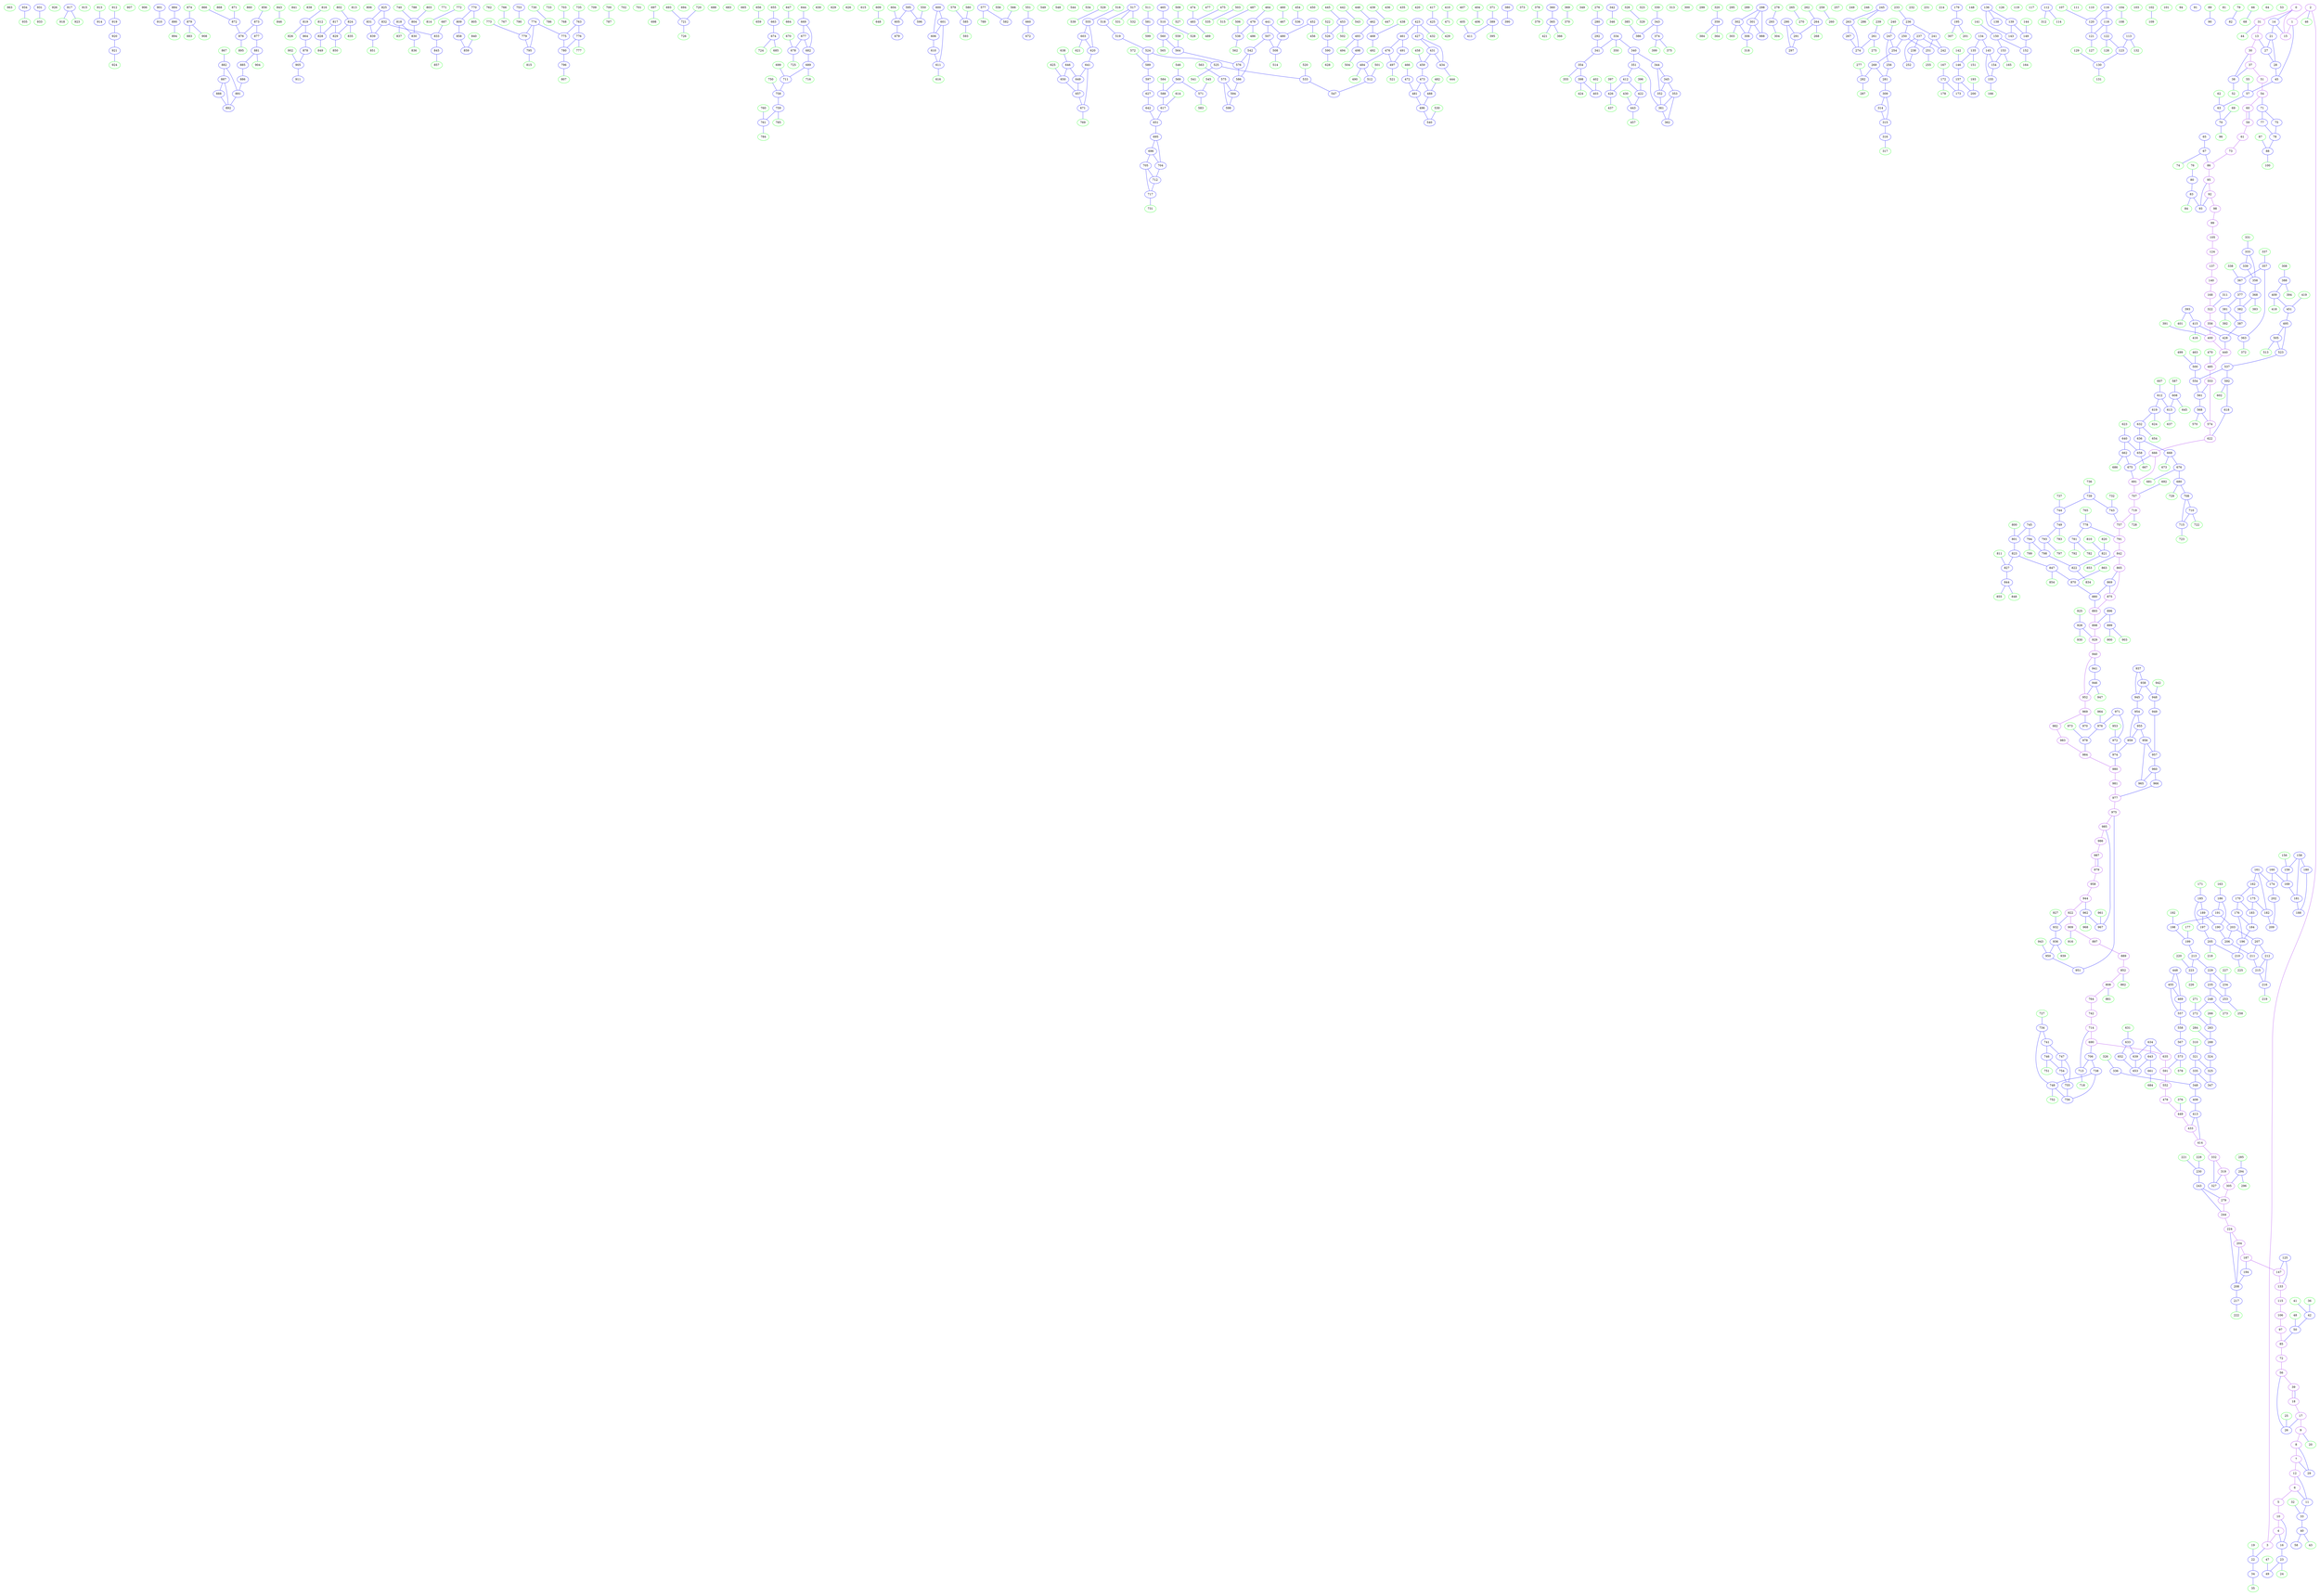 digraph{
subgraph cluster_0 {
color = white
X82Y218I0 [label="0", pos="82,218!", color="purple"]
X82Y228I0 [label="1", pos="82,228!", color="purple"]
X83Y241I0 [label="2", pos="83,241!", color="purple"]
X83Y251I0 [label="3", pos="83,251!", color="purple"]
X83Y262I0 [label="4", pos="83,262!", color="purple"]
X83Y270I0 [label="5", pos="83,270!", color="purple"]
X83Y286I0 [label="6", pos="83,286!", color="purple"]
X83Y297I0 [label="7", pos="83,297!", color="purple"]
X83Y308I0 [label="8", pos="83,308!", color="purple"]
X83Y314I0 [label="9", pos="83,314!", color="purple"]
X84Y267I0 [label="10", pos="84,267!", color="purple"]
X84Y289I0 [label="11", pos="84,289!", color="blue"]
X84Y292I0 [label="12", pos="84,292!", color="purple"]
X85Y210I0 [label="13", pos="85,210!", color="purple"]
X85Y221I0 [label="14", pos="85,221!", color="blue"]
X85Y223I0 [label="15", pos="85,223!", color="purple"]
X85Y265I0 [label="16", pos="85,265!", color="blue"]
X85Y322I0 [label="17", pos="85,322!", color="purple"]
X85Y330I0 [label="18", pos="85,330!", color="purple"]
X86Y257I0 [label="19", pos="86,257!", color="green"]
X86Y317I0 [label="20", pos="86,317!", color="green"]
X87Y221I0 [label="21", pos="87,221!", color="blue"]
X87Y255I0 [label="22", pos="87,255!", color="blue"]
X88Y268I0 [label="23", pos="88,268!", color="blue"]
X88Y269I0 [label="24", pos="88,269!", color="green"]
X88Y321I0 [label="25", pos="88,321!", color="green"]
X88Y322I0 [label="26", pos="88,322!", color="blue"]
X89Y218I0 [label="27", pos="89,218!", color="blue"]
X89Y223I0 [label="28", pos="89,223!", color="blue"]
X89Y312I0 [label="29", pos="89,312!", color="blue"]
X90Y204I0 [label="30", pos="90,204!", color="purple"]
X92Y214I0 [label="31", pos="92,214!", color="purple"]
X92Y301I0 [label="32", pos="92,301!", color="green"]
X93Y299I0 [label="33", pos="93,299!", color="blue"]
X94Y264I0 [label="34", pos="94,264!", color="blue"]
X94Y265I0 [label="35", pos="94,265!", color="green"]
X94Y310I0 [label="36", pos="94,310!", color="green"]
X95Y199I0 [label="37", pos="95,199!", color="purple"]
X95Y206I0 [label="38", pos="95,206!", color="blue"]
X95Y345I0 [label="39", pos="95,345!", color="purple"]
X96Y304I0 [label="40", pos="96,304!", color="blue"]
X96Y311I0 [label="41", pos="96,311!", color="green"]
X96Y312I0 [label="42", pos="96,312!", color="blue"]
X97Y304I0 [label="43", pos="97,304!", color="green"]
X98Y226I0 [label="44", pos="98,226!", color="green"]
X98Y248I0 [label="45", pos="98,248!", color="blue"]
X98Y258I0 [label="46", pos="98,258!", color="green"]
X98Y285I0 [label="47", pos="98,285!", color="green"]
X98Y317I0 [label="48", pos="98,317!", color="green"]
X99Y283I0 [label="49", pos="99,283!", color="blue"]
X99Y315I0 [label="50", pos="99,315!", color="blue"]
X101Y178I0 [label="51", pos="101,178!", color="purple"]
X102Y227I0 [label="52", pos="102,227!", color="green"]
X104Y236I0 [label="53", pos="104,236!", color="green"]
X105Y174I0 [label="54", pos="105,174!", color="purple"]
X106Y271I0 [label="55", pos="106,271!", color="green"]
X106Y346I0 [label="56", pos="106,346!", color="purple"]
X107Y269I0 [label="57", pos="107,269!", color="blue"]
X107Y311I0 [label="58", pos="107,311!", color="blue"]
X110Y169I0 [label="59", pos="110,169!", color="purple"]
X110Y170I0 [label="60", pos="110,170!", color="purple"]
X114Y165I0 [label="61", pos="114,165!", color="purple"]
X114Y285I0 [label="62", pos="114,285!", color="green"]
X115Y283I0 [label="63", pos="115,283!", color="blue"]
X120Y279I0 [label="64", pos="120,279!", color="green"]
X121Y197I0 [label="65", pos="121,197!", color="blue"]
X122Y281I0 [label="66", pos="122,281!", color="green"]
X123Y197I0 [label="67", pos="123,197!", color="blue"]
X124Y288I0 [label="68", pos="124,288!", color="green"]
X124Y292I0 [label="69", pos="124,292!", color="green"]
X124Y295I0 [label="70", pos="124,295!", color="blue"]
X125Y261I0 [label="71", pos="125,261!", color="blue"]
X125Y360I0 [label="72", pos="125,360!", color="purple"]
X126Y150I0 [label="73", pos="126,150!", color="purple"]
X126Y205I0 [label="74", pos="126,205!", color="green"]
X127Y261I0 [label="75", pos="127,261!", color="blue"]
X128Y214I0 [label="76", pos="128,214!", color="green"]
X128Y269I0 [label="77", pos="128,269!", color="blue"]
X129Y268I0 [label="78", pos="129,268!", color="blue"]
X131Y296I0 [label="79", pos="131,296!", color="green"]
X132Y221I0 [label="80", pos="132,221!", color="blue"]
X132Y256I0 [label="81", pos="132,256!", color="green"]
X132Y296I0 [label="82", pos="132,296!", color="blue"]
X133Y195I0 [label="83", pos="133,195!", color="blue"]
X133Y201I0 [label="84", pos="133,201!", color="green"]
X133Y360I0 [label="85", pos="133,360!", color="purple"]
X135Y141I0 [label="86", pos="135,141!", color="purple"]
X138Y287I0 [label="87", pos="138,287!", color="green"]
X139Y285I0 [label="88", pos="139,285!", color="blue"]
X140Y267I0 [label="89", pos="140,267!", color="green"]
X141Y265I0 [label="90", pos="141,265!", color="blue"]
X143Y254I0 [label="91", pos="143,254!", color="blue"]
X144Y135I0 [label="92", pos="144,135!", color="purple"]
X144Y139I0 [label="93", pos="144,139!", color="blue"]
X144Y240I0 [label="94", pos="144,240!", color="green"]
X146Y138I0 [label="95", pos="146,138!", color="purple"]
X146Y338I0 [label="96", pos="146,338!", color="green"]
X147Y367I0 [label="97", pos="147,367!", color="purple"]
X149Y134I0 [label="98", pos="149,134!", color="purple"]
X152Y129I0 [label="99", pos="152,129!", color="purple"]
X154Y313I0 [label="100", pos="154,313!", color="green"]
X156Y244I0 [label="101", pos="156,244!", color="green"]
X156Y248I0 [label="102", pos="156,248!", color="green"]
X160Y221I0 [label="103", pos="160,221!", color="green"]
X160Y244I0 [label="104", pos="160,244!", color="green"]
X161Y123I0 [label="105", pos="161,123!", color="purple"]
X162Y374I0 [label="106", pos="162,374!", color="purple"]
X164Y224I0 [label="107", pos="164,224!", color="green"]
X164Y258I0 [label="108", pos="164,258!", color="green"]
X164Y268I0 [label="109", pos="164,268!", color="green"]
X165Y218I0 [label="110", pos="165,218!", color="green"]
X166Y362I0 [label="111", pos="166,362!", color="green"]
X167Y195I0 [label="112", pos="167,195!", color="blue"]
X167Y283I0 [label="113", pos="167,283!", color="blue"]
X168Y198I0 [label="114", pos="168,198!", color="green"]
X168Y374I0 [label="115", pos="168,374!", color="purple"]
X169Y253I0 [label="116", pos="169,253!", color="blue"]
X170Y206I0 [label="117", pos="170,206!", color="green"]
X170Y254I0 [label="118", pos="170,254!", color="blue"]
X171Y140I0 [label="119", pos="171,140!", color="green"]
X171Y251I0 [label="120", pos="171,251!", color="blue"]
X171Y255I0 [label="121", pos="171,255!", color="blue"]
X171Y263I0 [label="122", pos="171,263!", color="blue"]
X171Y281I0 [label="123", pos="171,281!", color="blue"]
X172Y118I0 [label="124", pos="172,118!", color="purple"]
X172Y364I0 [label="125", pos="172,364!", color="blue"]
X174Y244I0 [label="126", pos="174,244!", color="green"]
X174Y258I0 [label="127", pos="174,258!", color="green"]
X174Y271I0 [label="128", pos="174,271!", color="green"]
X174Y293I0 [label="129", pos="174,293!", color="green"]
X175Y291I0 [label="130", pos="175,291!", color="blue"]
X176Y294I0 [label="131", pos="176,294!", color="green"]
X176Y300I0 [label="132", pos="176,300!", color="green"]
X176Y376I0 [label="133", pos="176,376!", color="purple"]
X177Y311I0 [label="134", pos="177,311!", color="blue"]
X177Y312I0 [label="135", pos="177,312!", color="blue"]
X178Y254I0 [label="136", pos="178,254!", color="blue"]
X179Y110I0 [label="137", pos="179,110!", color="purple"]
X179Y253I0 [label="138", pos="179,253!", color="blue"]
X179Y262I0 [label="139", pos="179,262!", color="blue"]
X180Y109I0 [label="140", pos="180,109!", color="purple"]
X180Y294I0 [label="141", pos="180,294!", color="green"]
X180Y319I0 [label="142", pos="180,319!", color="green"]
X181Y253I0 [label="143", pos="181,253!", color="blue"]
X181Y286I0 [label="144", pos="181,286!", color="green"]
X181Y305I0 [label="145", pos="181,305!", color="blue"]
X181Y317I0 [label="146", pos="181,317!", color="blue"]
X181Y376I0 [label="147", pos="181,376!", color="purple"]
X182Y243I0 [label="148", pos="182,243!", color="green"]
X182Y286I0 [label="149", pos="182,286!", color="blue"]
X182Y297I0 [label="150", pos="182,297!", color="blue"]
X182Y328I0 [label="151", pos="182,328!", color="green"]
X183Y296I0 [label="152", pos="183,296!", color="blue"]
X183Y298I0 [label="153", pos="183,298!", color="blue"]
X183Y303I0 [label="154", pos="183,303!", color="blue"]
X184Y306I0 [label="155", pos="184,306!", color="blue"]
X185Y186I0 [label="156", pos="185,186!", color="green"]
X185Y323I0 [label="157", pos="185,323!", color="blue"]
X186Y181I0 [label="158", pos="186,181!", color="blue"]
X186Y185I0 [label="159", pos="186,185!", color="blue"]
X186Y201I0 [label="160", pos="186,201!", color="blue"]
X186Y227I0 [label="161", pos="186,227!", color="blue"]
X186Y233I0 [label="162", pos="186,233!", color="blue"]
X186Y271I0 [label="163", pos="186,271!", color="green"]
X186Y296I0 [label="164", pos="186,296!", color="green"]
X186Y298I0 [label="165", pos="186,298!", color="green"]
X186Y309I0 [label="166", pos="186,309!", color="green"]
X186Y313I0 [label="167", pos="186,313!", color="green"]
X187Y109I0 [label="168", pos="187,109!", color="purple"]
X187Y185I0 [label="169", pos="187,185!", color="blue"]
X187Y241I0 [label="170", pos="187,241!", color="blue"]
X187Y255I0 [label="171", pos="187,255!", color="green"]
X187Y314I0 [label="172", pos="187,314!", color="blue"]
X187Y323I0 [label="173", pos="187,323!", color="blue"]
X188Y222I0 [label="174", pos="188,222!", color="blue"]
X188Y233I0 [label="175", pos="188,233!", color="blue"]
X188Y244I0 [label="176", pos="188,244!", color="blue"]
X188Y301I0 [label="177", pos="188,301!", color="green"]
X188Y311I0 [label="178", pos="188,311!", color="green"]
X189Y163I0 [label="179", pos="189,163!", color="blue"]
X189Y179I0 [label="180", pos="189,179!", color="blue"]
X189Y182I0 [label="181", pos="189,182!", color="blue"]
X189Y231I0 [label="182", pos="189,231!", color="blue"]
X189Y242I0 [label="183", pos="189,242!", color="blue"]
X189Y243I0 [label="184", pos="189,243!", color="blue"]
X189Y261I0 [label="185", pos="189,261!", color="blue"]
X189Y273I0 [label="186", pos="189,273!", color="blue"]
X189Y379I0 [label="187", pos="189,379!", color="purple"]
X190Y180I0 [label="188", pos="190,180!", color="blue"]
X190Y264I0 [label="189", pos="190,264!", color="blue"]
X190Y272I0 [label="190", pos="190,272!", color="blue"]
X190Y281I0 [label="191", pos="190,281!", color="blue"]
X190Y295I0 [label="192", pos="190,295!", color="green"]
X190Y346I0 [label="193", pos="190,346!", color="green"]
X190Y377I0 [label="194", pos="190,377!", color="blue"]
X191Y163I0 [label="195", pos="191,163!", color="blue"]
X191Y252I0 [label="196", pos="191,252!", color="blue"]
X191Y263I0 [label="197", pos="191,263!", color="blue"]
X191Y293I0 [label="198", pos="191,293!", color="blue"]
X191Y305I0 [label="199", pos="191,305!", color="blue"]
X191Y343I0 [label="200", pos="191,343!", color="blue"]
X192Y166I0 [label="201", pos="192,166!", color="green"]
X192Y216I0 [label="202", pos="192,216!", color="blue"]
X192Y280I0 [label="203", pos="192,280!", color="blue"]
X192Y380I0 [label="204", pos="192,380!", color="purple"]
X193Y263I0 [label="205", pos="193,263!", color="blue"]
X193Y278I0 [label="206", pos="193,278!", color="blue"]
X193Y281I0 [label="207", pos="193,281!", color="blue"]
X193Y379I0 [label="208", pos="193,379!", color="blue"]
X194Y227I0 [label="209", pos="194,227!", color="blue"]
X194Y262I0 [label="210", pos="194,262!", color="blue"]
X194Y280I0 [label="211", pos="194,280!", color="blue"]
X194Y282I0 [label="212", pos="194,282!", color="blue"]
X194Y315I0 [label="213", pos="194,315!", color="blue"]
X194Y363I0 [label="214", pos="194,363!", color="green"]
X195Y281I0 [label="215", pos="195,281!", color="blue"]
X195Y283I0 [label="216", pos="195,283!", color="blue"]
X195Y375I0 [label="217", pos="195,375!", color="blue"]
X196Y273I0 [label="218", pos="196,273!", color="green"]
X196Y289I0 [label="219", pos="196,289!", color="green"]
X196Y308I0 [label="220", pos="196,308!", color="green"]
X196Y364I0 [label="221", pos="196,364!", color="green"]
X196Y377I0 [label="222", pos="196,377!", color="green"]
X197Y311I0 [label="223", pos="197,311!", color="blue"]
X197Y385I0 [label="224", pos="197,385!", color="purple"]
X198Y267I0 [label="225", pos="198,267!", color="green"]
X198Y314I0 [label="226", pos="198,314!", color="green"]
X200Y318I0 [label="227", pos="200,318!", color="green"]
X200Y377I0 [label="228", pos="200,377!", color="green"]
X201Y329I0 [label="229", pos="201,329!", color="blue"]
X201Y375I0 [label="230", pos="201,375!", color="blue"]
X202Y197I0 [label="231", pos="202,197!", color="green"]
X202Y263I0 [label="232", pos="202,263!", color="green"]
X202Y271I0 [label="233", pos="202,271!", color="green"]
X202Y324I0 [label="234", pos="202,324!", color="blue"]
X202Y330I0 [label="235", pos="202,330!", color="blue"]
X203Y280I0 [label="236", pos="203,280!", color="blue"]
X203Y297I0 [label="237", pos="203,297!", color="blue"]
X203Y307I0 [label="238", pos="203,307!", color="blue"]
X204Y206I0 [label="239", pos="204,206!", color="green"]
X204Y269I0 [label="240", pos="204,269!", color="green"]
X204Y283I0 [label="241", pos="204,283!", color="blue"]
X204Y289I0 [label="242", pos="204,289!", color="blue"]
X205Y379I0 [label="243", pos="205,379!", color="blue"]
X205Y389I0 [label="244", pos="205,389!", color="purple"]
X206Y180I0 [label="245", pos="206,180!", color="blue"]
X206Y208I0 [label="246", pos="206,208!", color="green"]
X206Y271I0 [label="247", pos="206,271!", color="blue"]
X206Y338I0 [label="248", pos="206,338!", color="blue"]
X206Y372I0 [label="249", pos="206,372!", color="green"]
X207Y280I0 [label="250", pos="207,280!", color="blue"]
X207Y283I0 [label="251", pos="207,283!", color="blue"]
X207Y303I0 [label="252", pos="207,303!", color="blue"]
X207Y329I0 [label="253", pos="207,329!", color="blue"]
X208Y279I0 [label="254", pos="208,279!", color="blue"]
X208Y286I0 [label="255", pos="208,286!", color="green"]
X209Y269I0 [label="256", pos="209,269!", color="blue"]
X209Y312I0 [label="257", pos="209,312!", color="green"]
X210Y335I0 [label="258", pos="210,335!", color="green"]
X210Y373I0 [label="259", pos="210,373!", color="green"]
X210Y376I0 [label="260", pos="210,376!", color="green"]
X211Y192I0 [label="261", pos="211,192!", color="blue"]
X212Y240I0 [label="262", pos="212,240!", color="green"]
X213Y177I0 [label="263", pos="213,177!", color="blue"]
X213Y206I0 [label="264", pos="213,206!", color="blue"]
X213Y292I0 [label="265", pos="213,292!", color="green"]
X213Y338I0 [label="266", pos="213,338!", color="green"]
X214Y176I0 [label="267", pos="214,176!", color="blue"]
X214Y198I0 [label="268", pos="214,198!", color="green"]
X214Y284I0 [label="269", pos="214,284!", color="blue"]
X214Y294I0 [label="270", pos="214,294!", color="green"]
X214Y343I0 [label="271", pos="214,343!", color="green"]
X214Y344I0 [label="272", pos="214,344!", color="blue"]
X214Y362I0 [label="273", pos="214,362!", color="green"]
X215Y179I0 [label="274", pos="215,179!", color="blue"]
X216Y186I0 [label="275", pos="216,186!", color="green"]
X216Y215I0 [label="276", pos="216,215!", color="green"]
X216Y294I0 [label="277", pos="216,294!", color="green"]
X216Y352I0 [label="278", pos="216,352!", color="green"]
X216Y394I0 [label="279", pos="216,394!", color="purple"]
X217Y237I0 [label="280", pos="217,237!", color="blue"]
X217Y281I0 [label="281", pos="217,281!", color="blue"]
X217Y291I0 [label="282", pos="217,291!", color="blue"]
X217Y345I0 [label="283", pos="217,345!", color="blue"]
X217Y349I0 [label="284", pos="217,349!", color="green"]
X217Y385I0 [label="285", pos="217,385!", color="green"]
X218Y162I0 [label="286", pos="218,162!", color="green"]
X218Y294I0 [label="287", pos="218,294!", color="green"]
X218Y346I0 [label="288", pos="218,346!", color="blue"]
X218Y381I0 [label="289", pos="218,381!", color="green"]
X219Y193I0 [label="290", pos="219,193!", color="blue"]
X219Y197I0 [label="291", pos="219,197!", color="blue"]
X219Y237I0 [label="292", pos="219,237!", color="blue"]
X219Y363I0 [label="293", pos="219,363!", color="blue"]
X219Y390I0 [label="294", pos="219,390!", color="blue"]
X220Y208I0 [label="295", pos="220,208!", color="green"]
X220Y389I0 [label="296", pos="220,389!", color="green"]
X221Y195I0 [label="297", pos="221,195!", color="blue"]
X221Y305I0 [label="298", pos="221,305!", color="blue"]
X222Y174I0 [label="299", pos="222,174!", color="green"]
X222Y182I0 [label="300", pos="222,182!", color="green"]
X222Y304I0 [label="301", pos="222,304!", color="blue"]
X222Y306I0 [label="302", pos="222,306!", color="blue"]
X222Y309I0 [label="303", pos="222,309!", color="green"]
X222Y368I0 [label="304", pos="222,368!", color="green"]
X222Y396I0 [label="305", pos="222,396!", color="purple"]
X223Y305I0 [label="306", pos="223,305!", color="blue"]
X224Y134I0 [label="307", pos="224,134!", color="green"]
X224Y156I0 [label="308", pos="224,156!", color="green"]
X224Y289I0 [label="309", pos="224,289!", color="blue"]
X224Y358I0 [label="310", pos="224,358!", color="green"]
X226Y86I0 [label="311", pos="226,86!", color="blue"]
X226Y112I0 [label="312", pos="226,112!", color="green"]
X226Y242I0 [label="313", pos="226,242!", color="green"]
X226Y287I0 [label="314", pos="226,287!", color="blue"]
X226Y292I0 [label="315", pos="226,292!", color="blue"]
X226Y293I0 [label="316", pos="226,293!", color="blue"]
X226Y300I0 [label="317", pos="226,300!", color="green"]
X226Y307I0 [label="318", pos="226,307!", color="green"]
X226Y400I0 [label="319", pos="226,400!", color="purple"]
X227Y131I0 [label="320", pos="227,131!", color="green"]
X227Y358I0 [label="321", pos="227,358!", color="blue"]
X228Y81I0 [label="322", pos="228,81!", color="purple"]
X228Y100I0 [label="323", pos="228,100!", color="green"]
X228Y354I0 [label="324", pos="228,354!", color="blue"]
X228Y357I0 [label="325", pos="228,357!", color="blue"]
X228Y371I0 [label="326", pos="228,371!", color="green"]
X229Y403I0 [label="327", pos="229,403!", color="blue"]
X231Y93I0 [label="328", pos="231,93!", color="green"]
X231Y94I0 [label="329", pos="231,94!", color="green"]
X231Y303I0 [label="330", pos="231,303!", color="green"]
X232Y109I0 [label="331", pos="232,109!", color="green"]
X232Y410I0 [label="332", pos="232,410!", color="purple"]
X233Y107I0 [label="333", pos="233,107!", color="blue"]
X233Y247I0 [label="334", pos="233,247!", color="blue"]
X233Y370I0 [label="335", pos="233,370!", color="blue"]
X233Y386I0 [label="336", pos="233,386!", color="blue"]
X234Y92I0 [label="337", pos="234,92!", color="green"]
X234Y100I0 [label="338", pos="234,100!", color="green"]
X234Y112I0 [label="339", pos="234,112!", color="blue"]
X234Y248I0 [label="340", pos="234,248!", color="blue"]
X234Y271I0 [label="341", pos="234,271!", color="blue"]
X234Y290I0 [label="342", pos="234,290!", color="blue"]
X234Y315I0 [label="343", pos="234,315!", color="blue"]
X235Y249I0 [label="344", pos="235,249!", color="blue"]
X235Y252I0 [label="345", pos="235,252!", color="blue"]
X235Y290I0 [label="346", pos="235,290!", color="green"]
X235Y368I0 [label="347", pos="235,368!", color="blue"]
X235Y385I0 [label="348", pos="235,385!", color="blue"]
X236Y143I0 [label="349", pos="236,143!", color="green"]
X236Y214I0 [label="350", pos="236,214!", color="green"]
X236Y246I0 [label="351", pos="236,246!", color="blue"]
X236Y251I0 [label="352", pos="236,251!", color="blue"]
X236Y253I0 [label="353", pos="236,253!", color="blue"]
X236Y277I0 [label="354", pos="236,277!", color="blue"]
X236Y282I0 [label="355", pos="236,282!", color="green"]
X237Y82I0 [label="356", pos="237,82!", color="purple"]
X237Y89I0 [label="357", pos="237,89!", color="blue"]
X237Y104I0 [label="358", pos="237,104!", color="blue"]
X237Y125I0 [label="359", pos="237,125!", color="blue"]
X237Y193I0 [label="360", pos="237,193!", color="blue"]
X237Y252I0 [label="361", pos="237,252!", color="blue"]
X237Y255I0 [label="362", pos="237,255!", color="blue"]
X238Y86I0 [label="363", pos="238,86!", color="blue"]
X238Y127I0 [label="364", pos="238,127!", color="green"]
X238Y194I0 [label="365", pos="238,194!", color="blue"]
X238Y195I0 [label="366", pos="238,195!", color="green"]
X239Y93I0 [label="367", pos="239,93!", color="blue"]
X239Y102I0 [label="368", pos="239,102!", color="blue"]
X239Y141I0 [label="369", pos="239,141!", color="green"]
X239Y143I0 [label="370", pos="239,143!", color="green"]
X239Y208I0 [label="371", pos="239,208!", color="green"]
X240Y86I0 [label="372", pos="240,86!", color="green"]
X240Y198I0 [label="373", pos="240,198!", color="green"]
X240Y320I0 [label="374", pos="240,320!", color="blue"]
X240Y321I0 [label="375", pos="240,321!", color="green"]
X240Y384I0 [label="376", pos="240,384!", color="green"]
X241Y94I0 [label="377", pos="241,94!", color="blue"]
X241Y140I0 [label="378", pos="241,140!", color="green"]
X241Y141I0 [label="379", pos="241,141!", color="green"]
X241Y354I0 [label="380", pos="241,354!", color="blue"]
X242Y93I0 [label="381", pos="242,93!", color="blue"]
X242Y96I0 [label="382", pos="242,96!", color="blue"]
X242Y102I0 [label="383", pos="242,102!", color="green"]
X242Y120I0 [label="384", pos="242,120!", color="green"]
X242Y327I0 [label="385", pos="242,327!", color="green"]
X242Y328I0 [label="386", pos="242,328!", color="blue"]
X243Y95I0 [label="387", pos="243,95!", color="blue"]
X243Y143I0 [label="388", pos="243,143!", color="blue"]
X243Y201I0 [label="389", pos="243,201!", color="blue"]
X243Y353I0 [label="390", pos="243,353!", color="blue"]
X244Y90I0 [label="391", pos="244,90!", color="green"]
X244Y92I0 [label="392", pos="244,92!", color="green"]
X244Y108I0 [label="393", pos="244,108!", color="blue"]
X244Y145I0 [label="394", pos="244,145!", color="green"]
X244Y203I0 [label="395", pos="244,203!", color="green"]
X244Y206I0 [label="396", pos="244,206!", color="green"]
X244Y247I0 [label="397", pos="244,247!", color="green"]
X244Y283I0 [label="398", pos="244,283!", color="blue"]
X244Y324I0 [label="399", pos="244,324!", color="green"]
X245Y82I0 [label="400", pos="245,82!", color="purple"]
X245Y108I0 [label="401", pos="245,108!", color="green"]
X245Y281I0 [label="402", pos="245,281!", color="green"]
X245Y282I0 [label="403", pos="245,282!", color="blue"]
X245Y303I0 [label="404", pos="245,303!", color="green"]
X246Y194I0 [label="405", pos="246,194!", color="green"]
X246Y304I0 [label="406", pos="246,304!", color="green"]
X246Y313I0 [label="407", pos="246,313!", color="green"]
X246Y417I0 [label="408", pos="246,417!", color="blue"]
X247Y137I0 [label="409", pos="247,137!", color="blue"]
X247Y191I0 [label="410", pos="247,191!", color="green"]
X247Y197I0 [label="411", pos="247,197!", color="blue"]
X247Y209I0 [label="412", pos="247,209!", color="blue"]
X247Y418I0 [label="413", pos="247,418!", color="blue"]
X247Y419I0 [label="414", pos="247,419!", color="purple"]
X248Y103I0 [label="415", pos="248,103!", color="blue"]
X248Y105I0 [label="416", pos="248,105!", color="green"]
X248Y126I0 [label="417", pos="248,126!", color="green"]
X248Y139I0 [label="418", pos="248,139!", color="green"]
X248Y142I0 [label="419", pos="248,142!", color="green"]
X248Y166I0 [label="420", pos="248,166!", color="green"]
X248Y187I0 [label="421", pos="248,187!", color="green"]
X248Y208I0 [label="422", pos="248,208!", color="blue"]
X248Y267I0 [label="423", pos="248,267!", color="blue"]
X248Y298I0 [label="424", pos="248,298!", color="green"]
X249Y129I0 [label="425", pos="249,129!", color="blue"]
X249Y212I0 [label="426", pos="249,212!", color="blue"]
X249Y253I0 [label="427", pos="249,253!", color="blue"]
X250Y91I0 [label="428", pos="250,91!", color="blue"]
X250Y131I0 [label="429", pos="250,131!", color="green"]
X250Y200I0 [label="430", pos="250,200!", color="green"]
X250Y247I0 [label="431", pos="250,247!", color="blue"]
X250Y264I0 [label="432", pos="250,264!", color="green"]
X250Y417I0 [label="433", pos="250,417!", color="purple"]
X251Y251I0 [label="434", pos="251,251!", color="blue"]
X252Y146I0 [label="435", pos="252,146!", color="green"]
X252Y151I0 [label="436", pos="252,151!", color="green"]
X252Y214I0 [label="437", pos="252,214!", color="green"]
X252Y300I0 [label="438", pos="252,300!", color="green"]
X252Y314I0 [label="439", pos="252,314!", color="green"]
X253Y82I0 [label="440", pos="253,82!", color="purple"]
X254Y156I0 [label="441", pos="254,156!", color="blue"]
X254Y186I0 [label="442", pos="254,186!", color="green"]
X254Y201I0 [label="443", pos="254,201!", color="blue"]
X254Y253I0 [label="444", pos="254,253!", color="green"]
X254Y285I0 [label="445", pos="254,285!", color="green"]
X254Y312I0 [label="446", pos="254,312!", color="green"]
X254Y320I0 [label="447", pos="254,320!", color="green"]
X254Y352I0 [label="448", pos="254,352!", color="blue"]
X254Y414I0 [label="449", pos="254,414!", color="purple"]
X255Y103I0 [label="450", pos="255,103!", color="green"]
X255Y133I0 [label="451", pos="255,133!", color="blue"]
X255Y167I0 [label="452", pos="255,167!", color="blue"]
X255Y290I0 [label="453", pos="255,290!", color="blue"]
X255Y323I0 [label="454", pos="255,323!", color="green"]
X255Y359I0 [label="455", pos="255,359!", color="blue"]
X256Y169I0 [label="456", pos="256,169!", color="green"]
X256Y202I0 [label="457", pos="256,202!", color="green"]
X256Y214I0 [label="458", pos="256,214!", color="green"]
X256Y217I0 [label="459", pos="256,217!", color="blue"]
X256Y245I0 [label="460", pos="256,245!", color="green"]
X256Y278I0 [label="461", pos="256,278!", color="blue"]
X256Y312I0 [label="462", pos="256,312!", color="blue"]
X257Y99I0 [label="463", pos="257,99!", color="green"]
X257Y148I0 [label="464", pos="257,148!", color="green"]
X257Y174I0 [label="465", pos="257,174!", color="blue"]
X257Y210I0 [label="466", pos="257,210!", color="green"]
X257Y224I0 [label="467", pos="257,224!", color="green"]
X257Y308I0 [label="468", pos="257,308!", color="blue"]
X257Y355I0 [label="469", pos="257,355!", color="blue"]
X258Y86I0 [label="470", pos="258,86!", color="green"]
X258Y188I0 [label="471", pos="258,188!", color="green"]
X258Y210I0 [label="472", pos="258,210!", color="blue"]
X258Y217I0 [label="473", pos="258,217!", color="blue"]
X258Y247I0 [label="474", pos="258,247!", color="green"]
X258Y254I0 [label="475", pos="258,254!", color="green"]
X258Y276I0 [label="476", pos="258,276!", color="blue"]
X258Y322I0 [label="477", pos="258,322!", color="green"]
X258Y419I0 [label="478", pos="258,419!", color="purple"]
X259Y145I0 [label="479", pos="259,145!", color="blue"]
X259Y157I0 [label="480", pos="259,157!", color="blue"]
X259Y215I0 [label="481", pos="259,215!", color="blue"]
X259Y220I0 [label="482", pos="259,220!", color="green"]
X259Y251I0 [label="483", pos="259,251!", color="blue"]
X259Y267I0 [label="484", pos="259,267!", color="blue"]
X260Y82I0 [label="485", pos="260,82!", color="purple"]
X260Y147I0 [label="486", pos="260,147!", color="green"]
X260Y164I0 [label="487", pos="260,164!", color="green"]
X260Y218I0 [label="488", pos="260,218!", color="blue"]
X260Y248I0 [label="489", pos="260,248!", color="green"]
X260Y256I0 [label="490", pos="260,256!", color="green"]
X260Y284I0 [label="491", pos="260,284!", color="blue"]
X260Y308I0 [label="492", pos="260,308!", color="green"]
X260Y318I0 [label="493", pos="260,318!", color="blue"]
X260Y319I0 [label="494", pos="260,319!", color="green"]
X261Y110I0 [label="495", pos="261,110!", color="blue"]
X261Y217I0 [label="496", pos="261,217!", color="blue"]
X261Y282I0 [label="497", pos="261,282!", color="blue"]
X261Y318I0 [label="498", pos="261,318!", color="blue"]
X262Y87I0 [label="499", pos="262,87!", color="green"]
X262Y88I0 [label="500", pos="262,88!", color="blue"]
X262Y273I0 [label="501", pos="262,273!", color="green"]
X262Y303I0 [label="502", pos="262,303!", color="green"]
X262Y311I0 [label="503", pos="262,311!", color="green"]
X262Y315I0 [label="504", pos="262,315!", color="green"]
X263Y111I0 [label="505", pos="263,111!", color="blue"]
X263Y124I0 [label="506", pos="263,124!", color="green"]
X263Y152I0 [label="507", pos="263,152!", color="blue"]
X263Y153I0 [label="508", pos="263,153!", color="blue"]
X263Y158I0 [label="509", pos="263,158!", color="green"]
X263Y169I0 [label="510", pos="263,169!", color="blue"]
X263Y186I0 [label="511", pos="263,186!", color="green"]
X263Y269I0 [label="512", pos="263,269!", color="blue"]
X264Y118I0 [label="513", pos="264,118!", color="green"]
X264Y155I0 [label="514", pos="264,155!", color="green"]
X264Y163I0 [label="515", pos="264,163!", color="green"]
X264Y176I0 [label="516", pos="264,176!", color="green"]
X264Y234I0 [label="517", pos="264,234!", color="blue"]
X264Y243I0 [label="518", pos="264,243!", color="blue"]
X264Y245I0 [label="519", pos="264,245!", color="blue"]
X264Y264I0 [label="520", pos="264,264!", color="green"]
X264Y282I0 [label="521", pos="264,282!", color="green"]
X264Y301I0 [label="522", pos="264,301!", color="green"]
X265Y103I0 [label="523", pos="265,103!", color="blue"]
X265Y250I0 [label="524", pos="265,250!", color="blue"]
X265Y257I0 [label="525", pos="265,257!", color="blue"]
X265Y299I0 [label="526", pos="265,299!", color="blue"]
X266Y158I0 [label="527", pos="266,158!", color="green"]
X266Y170I0 [label="528", pos="266,170!", color="green"]
X266Y196I0 [label="529", pos="266,196!", color="green"]
X266Y206I0 [label="530", pos="266,206!", color="green"]
X266Y218I0 [label="531", pos="266,218!", color="green"]
X266Y233I0 [label="532", pos="266,233!", color="green"]
X266Y260I0 [label="533", pos="266,260!", color="blue"]
X266Y308I0 [label="534", pos="266,308!", color="green"]
X266Y316I0 [label="535", pos="266,316!", color="green"]
X266Y344I0 [label="536", pos="266,344!", color="blue"]
X267Y101I0 [label="537", pos="267,101!", color="blue"]
X267Y125I0 [label="538", pos="267,125!", color="blue"]
X267Y196I0 [label="539", pos="267,196!", color="green"]
X267Y209I0 [label="540", pos="267,209!", color="blue"]
X267Y255I0 [label="541", pos="267,255!", color="green"]
X268Y147I0 [label="542", pos="268,147!", color="blue"]
X268Y179I0 [label="543", pos="268,179!", color="green"]
X268Y218I0 [label="544", pos="268,218!", color="green"]
X268Y234I0 [label="545", pos="268,234!", color="green"]
X268Y238I0 [label="546", pos="268,238!", color="green"]
X268Y271I0 [label="547", pos="268,271!", color="blue"]
X268Y284I0 [label="548", pos="268,284!", color="green"]
X268Y411I0 [label="549", pos="268,411!", color="green"]
X269Y204I0 [label="550", pos="269,204!", color="green"]
X269Y227I0 [label="551", pos="269,227!", color="green"]
X269Y419I0 [label="552", pos="269,419!", color="purple"]
X270Y82I0 [label="553", pos="270,82!", color="purple"]
X270Y86I0 [label="554", pos="270,86!", color="blue"]
X270Y175I0 [label="555", pos="270,175!", color="blue"]
X270Y216I0 [label="556", pos="270,216!", color="green"]
X270Y395I0 [label="557", pos="270,395!", color="blue"]
X270Y396I0 [label="558", pos="270,396!", color="blue"]
X271Y156I0 [label="559", pos="271,156!", color="green"]
X271Y163I0 [label="560", pos="271,163!", color="blue"]
X272Y84I0 [label="561", pos="272,84!", color="blue"]
X272Y108I0 [label="562", pos="272,108!", color="green"]
X272Y130I0 [label="563", pos="272,130!", color="green"]
X272Y156I0 [label="564", pos="272,156!", color="blue"]
X272Y165I0 [label="565", pos="272,165!", color="green"]
X272Y194I0 [label="566", pos="272,194!", color="green"]
X272Y400I0 [label="567", pos="272,400!", color="blue"]
X273Y84I0 [label="568", pos="273,84!", color="blue"]
X273Y244I0 [label="569", pos="273,244!", color="blue"]
X274Y87I0 [label="570", pos="274,87!", color="green"]
X274Y234I0 [label="571", pos="274,234!", color="blue"]
X274Y264I0 [label="572", pos="274,264!", color="green"]
X274Y410I0 [label="573", pos="274,410!", color="blue"]
X275Y82I0 [label="574", pos="275,82!", color="purple"]
X275Y125I0 [label="575", pos="275,125!", color="blue"]
X275Y146I0 [label="576", pos="275,146!", color="blue"]
X275Y189I0 [label="577", pos="275,189!", color="blue"]
X275Y410I0 [label="578", pos="275,410!", color="green"]
X276Y105I0 [label="579", pos="276,105!", color="green"]
X276Y110I0 [label="580", pos="276,110!", color="green"]
X276Y183I0 [label="581", pos="276,183!", color="blue"]
X276Y192I0 [label="582", pos="276,192!", color="blue"]
X276Y234I0 [label="583", pos="276,234!", color="green"]
X276Y252I0 [label="584", pos="276,252!", color="green"]
X277Y108I0 [label="585", pos="277,108!", color="blue"]
X277Y131I0 [label="586", pos="277,131!", color="blue"]
X277Y168I0 [label="587", pos="277,168!", color="green"]
X277Y249I0 [label="588", pos="277,249!", color="blue"]
X277Y264I0 [label="589", pos="277,264!", color="blue"]
X277Y314I0 [label="590", pos="277,314!", color="blue"]
X277Y419I0 [label="591", pos="277,419!", color="purple"]
X278Y95I0 [label="592", pos="278,95!", color="blue"]
X278Y104I0 [label="593", pos="278,104!", color="green"]
X278Y126I0 [label="594", pos="278,126!", color="blue"]
X278Y201I0 [label="595", pos="278,201!", color="blue"]
X278Y202I0 [label="596", pos="278,202!", color="blue"]
X278Y269I0 [label="597", pos="278,269!", color="blue"]
X279Y117I0 [label="598", pos="279,117!", color="blue"]
X279Y184I0 [label="599", pos="279,184!", color="green"]
X279Y401I0 [label="600", pos="279,401!", color="blue"]
X279Y405I0 [label="601", pos="279,405!", color="blue"]
X280Y98I0 [label="602", pos="280,98!", color="green"]
X280Y176I0 [label="603", pos="280,176!", color="blue"]
X280Y199I0 [label="604", pos="280,199!", color="green"]
X280Y200I0 [label="605", pos="280,200!", color="blue"]
X280Y402I0 [label="606", pos="280,402!", color="blue"]
X281Y152I0 [label="607", pos="281,152!", color="green"]
X281Y164I0 [label="608", pos="281,164!", color="blue"]
X281Y237I0 [label="609", pos="281,237!", color="green"]
X281Y402I0 [label="610", pos="281,402!", color="blue"]
X281Y407I0 [label="611", pos="281,407!", color="blue"]
X282Y152I0 [label="612", pos="282,152!", color="blue"]
X282Y160I0 [label="613", pos="282,160!", color="blue"]
X282Y257I0 [label="614", pos="282,257!", color="green"]
X282Y371I0 [label="615", pos="282,371!", color="green"]
X282Y417I0 [label="616", pos="282,417!", color="green"]
X283Y255I0 [label="617", pos="283,255!", color="blue"]
X284Y90I0 [label="618", pos="284,90!", color="blue"]
X284Y146I0 [label="619", pos="284,146!", color="blue"]
X284Y172I0 [label="620", pos="284,172!", color="blue"]
X284Y177I0 [label="621", pos="284,177!", color="green"]
X286Y82I0 [label="622", pos="286,82!", color="purple"]
X286Y118I0 [label="623", pos="286,118!", color="green"]
X286Y146I0 [label="624", pos="286,146!", color="green"]
X286Y178I0 [label="625", pos="286,178!", color="green"]
X286Y240I0 [label="626", pos="286,240!", color="green"]
X286Y274I0 [label="627", pos="286,274!", color="blue"]
X286Y326I0 [label="628", pos="286,326!", color="green"]
X286Y341I0 [label="629", pos="286,341!", color="green"]
X286Y362I0 [label="630", pos="286,362!", color="green"]
X286Y364I0 [label="631", pos="286,364!", color="green"]
X287Y137I0 [label="632", pos="287,137!", color="blue"]
X287Y367I0 [label="633", pos="287,367!", color="blue"]
X287Y397I0 [label="634", pos="287,397!", color="blue"]
X287Y419I0 [label="635", pos="287,419!", color="purple"]
X288Y136I0 [label="636", pos="288,136!", color="blue"]
X288Y154I0 [label="637", pos="288,154!", color="green"]
X288Y176I0 [label="638", pos="288,176!", color="green"]
X288Y372I0 [label="639", pos="288,372!", color="blue"]
X289Y115I0 [label="640", pos="289,115!", color="blue"]
X289Y173I0 [label="641", pos="289,173!", color="blue"]
X289Y269I0 [label="642", pos="289,269!", color="blue"]
X289Y396I0 [label="643", pos="289,396!", color="blue"]
X290Y161I0 [label="644", pos="290,161!", color="green"]
X290Y164I0 [label="645", pos="290,164!", color="green"]
X290Y176I0 [label="646", pos="290,176!", color="blue"]
X290Y218I0 [label="647", pos="290,218!", color="green"]
X290Y254I0 [label="648", pos="290,254!", color="green"]
X291Y175I0 [label="649", pos="291,175!", color="blue"]
X291Y177I0 [label="650", pos="291,177!", color="blue"]
X291Y262I0 [label="651", pos="291,262!", color="blue"]
X291Y367I0 [label="652", pos="291,367!", color="blue"]
X291Y371I0 [label="653", pos="291,371!", color="blue"]
X292Y138I0 [label="654", pos="292,138!", color="green"]
X292Y153I0 [label="655", pos="292,153!", color="green"]
X292Y167I0 [label="656", pos="292,167!", color="green"]
X292Y176I0 [label="657", pos="292,176!", color="blue"]
X293Y117I0 [label="658", pos="293,117!", color="blue"]
X293Y167I0 [label="659", pos="293,167!", color="green"]
X293Y238I0 [label="660", pos="293,238!", color="blue"]
X293Y401I0 [label="661", pos="293,401!", color="blue"]
X294Y104I0 [label="662", pos="294,104!", color="blue"]
X294Y147I0 [label="663", pos="294,147!", color="blue"]
X294Y219I0 [label="664", pos="294,219!", color="green"]
X294Y253I0 [label="665", pos="294,253!", color="green"]
X295Y82I0 [label="666", pos="295,82!", color="purple"]
X295Y114I0 [label="667", pos="295,114!", color="green"]
X295Y131I0 [label="668", pos="295,131!", color="blue"]
X295Y157I0 [label="669", pos="295,157!", color="blue"]
X295Y164I0 [label="670", pos="295,164!", color="green"]
X295Y175I0 [label="671", pos="295,175!", color="blue"]
X295Y238I0 [label="672", pos="295,238!", color="blue"]
X296Y133I0 [label="673", pos="296,133!", color="green"]
X296Y146I0 [label="674", pos="296,146!", color="blue"]
X297Y87I0 [label="675", pos="297,87!", color="blue"]
X297Y129I0 [label="676", pos="297,129!", color="blue"]
X297Y158I0 [label="677", pos="297,158!", color="blue"]
X297Y162I0 [label="678", pos="297,162!", color="blue"]
X297Y202I0 [label="679", pos="297,202!", color="blue"]
X298Y127I0 [label="680", pos="298,127!", color="blue"]
X298Y131I0 [label="681", pos="298,131!", color="green"]
X298Y156I0 [label="682", pos="298,156!", color="blue"]
X298Y415I0 [label="683", pos="298,415!", color="green"]
X298Y417I0 [label="684", pos="298,417!", color="green"]
X299Y147I0 [label="685", pos="299,147!", color="green"]
X300Y95I0 [label="686", pos="300,95!", color="green"]
X300Y222I0 [label="687", pos="300,222!", color="green"]
X300Y344I0 [label="688", pos="300,344!", color="green"]
X301Y155I0 [label="689", pos="301,155!", color="blue"]
X301Y419I0 [label="690", pos="301,419!", color="purple"]
X302Y81I0 [label="691", pos="302,81!", color="purple"]
X302Y93I0 [label="692", pos="302,93!", color="green"]
X302Y111I0 [label="693", pos="302,111!", color="green"]
X303Y169I0 [label="694", pos="303,169!", color="green"]
X303Y273I0 [label="695", pos="303,273!", color="blue"]
X303Y276I0 [label="696", pos="303,276!", color="blue"]
X303Y346I0 [label="697", pos="303,346!", color="green"]
X303Y347I0 [label="698", pos="303,347!", color="green"]
X304Y150I0 [label="699", pos="304,150!", color="green"]
X304Y174I0 [label="700", pos="304,174!", color="green"]
X304Y295I0 [label="701", pos="304,295!", color="green"]
X304Y316I0 [label="702", pos="304,316!", color="green"]
X305Y145I0 [label="703", pos="305,145!", color="green"]
X305Y275I0 [label="704", pos="305,275!", color="blue"]
X305Y279I0 [label="705", pos="305,279!", color="blue"]
X305Y409I0 [label="706", pos="305,409!", color="blue"]
X306Y81I0 [label="707", pos="306,81!", color="purple"]
X306Y117I0 [label="708", pos="306,117!", color="blue"]
X306Y294I0 [label="709", pos="306,294!", color="green"]
X307Y113I0 [label="710", pos="307,113!", color="blue"]
X307Y152I0 [label="711", pos="307,152!", color="blue"]
X307Y277I0 [label="712", pos="307,277!", color="blue"]
X307Y410I0 [label="713", pos="307,410!", color="blue"]
X307Y419I0 [label="714", pos="307,419!", color="purple"]
X308Y116I0 [label="715", pos="308,116!", color="blue"]
X308Y162I0 [label="716", pos="308,162!", color="green"]
X308Y286I0 [label="717", pos="308,286!", color="blue"]
X308Y409I0 [label="718", pos="308,409!", color="green"]
X310Y81I0 [label="719", pos="310,81!", color="purple"]
X310Y89I0 [label="720", pos="310,89!", color="green"]
X310Y90I0 [label="721", pos="310,90!", color="blue"]
X310Y107I0 [label="722", pos="310,107!", color="green"]
X310Y113I0 [label="723", pos="310,113!", color="green"]
X310Y136I0 [label="724", pos="310,136!", color="green"]
X310Y166I0 [label="725", pos="310,166!", color="green"]
X311Y90I0 [label="726", pos="311,90!", color="green"]
X311Y340I0 [label="727", pos="311,340!", color="green"]
X312Y82I0 [label="728", pos="312,82!", color="green"]
X312Y124I0 [label="729", pos="312,124!", color="green"]
X312Y164I0 [label="730", pos="312,164!", color="green"]
X313Y318I0 [label="731", pos="313,318!", color="green"]
X314Y90I0 [label="732", pos="314,90!", color="green"]
X314Y199I0 [label="733", pos="314,199!", color="green"]
X314Y334I0 [label="734", pos="314,334!", color="blue"]
X314Y404I0 [label="735", pos="314,404!", color="green"]
X315Y98I0 [label="736", pos="315,98!", color="green"]
X315Y118I0 [label="737", pos="315,118!", color="green"]
X315Y351I0 [label="738", pos="315,351!", color="blue"]
X316Y98I0 [label="739", pos="316,98!", color="blue"]
X316Y202I0 [label="740", pos="316,202!", color="green"]
X316Y332I0 [label="741", pos="316,332!", color="blue"]
X316Y419I0 [label="742", pos="316,419!", color="purple"]
X317Y90I0 [label="743", pos="317,90!", color="blue"]
X317Y117I0 [label="744", pos="317,117!", color="blue"]
X317Y131I0 [label="745", pos="317,131!", color="blue"]
X317Y324I0 [label="746", pos="317,324!", color="blue"]
X317Y331I0 [label="747", pos="317,331!", color="blue"]
X317Y337I0 [label="748", pos="317,337!", color="blue"]
X318Y118I0 [label="749", pos="318,118!", color="blue"]
X318Y162I0 [label="750", pos="318,162!", color="green"]
X318Y318I0 [label="751", pos="318,318!", color="green"]
X318Y339I0 [label="752", pos="318,339!", color="green"]
X319Y273I0 [label="753", pos="319,273!", color="blue"]
X319Y327I0 [label="754", pos="319,327!", color="blue"]
X319Y332I0 [label="755", pos="319,332!", color="blue"]
X319Y336I0 [label="756", pos="319,336!", color="blue"]
X320Y81I0 [label="757", pos="320,81!", color="purple"]
X320Y159I0 [label="758", pos="320,159!", color="blue"]
X321Y158I0 [label="759", pos="321,158!", color="blue"]
X322Y155I0 [label="760", pos="322,155!", color="green"]
X322Y156I0 [label="761", pos="322,156!", color="blue"]
X322Y317I0 [label="762", pos="322,317!", color="green"]
X323Y373I0 [label="763", pos="323,373!", color="blue"]
X323Y417I0 [label="764", pos="323,417!", color="purple"]
X324Y92I0 [label="765", pos="324,92!", color="green"]
X324Y135I0 [label="766", pos="324,135!", color="green"]
X324Y136I0 [label="767", pos="324,136!", color="green"]
X324Y150I0 [label="768", pos="324,150!", color="green"]
X324Y188I0 [label="769", pos="324,188!", color="green"]
X324Y245I0 [label="770", pos="324,245!", color="blue"]
X324Y307I0 [label="771", pos="324,307!", color="green"]
X324Y336I0 [label="772", pos="324,336!", color="green"]
X324Y342I0 [label="773", pos="324,342!", color="green"]
X324Y371I0 [label="774", pos="324,371!", color="blue"]
X324Y372I0 [label="775", pos="324,372!", color="blue"]
X324Y374I0 [label="776", pos="324,374!", color="blue"]
X324Y376I0 [label="777", pos="324,376!", color="green"]
X325Y87I0 [label="778", pos="325,87!", color="blue"]
X325Y354I0 [label="779", pos="325,354!", color="blue"]
X325Y373I0 [label="780", pos="325,373!", color="blue"]
X326Y88I0 [label="781", pos="326,88!", color="blue"]
X326Y89I0 [label="782", pos="326,89!", color="green"]
X326Y122I0 [label="783", pos="326,122!", color="green"]
X326Y156I0 [label="784", pos="326,156!", color="green"]
X326Y162I0 [label="785", pos="326,162!", color="green"]
X326Y170I0 [label="786", pos="326,170!", color="green"]
X326Y183I0 [label="787", pos="326,183!", color="green"]
X326Y194I0 [label="788", pos="326,194!", color="green"]
X326Y200I0 [label="789", pos="326,200!", color="green"]
X326Y286I0 [label="790", pos="326,286!", color="green"]
X327Y81I0 [label="791", pos="327,81!", color="purple"]
X327Y88I0 [label="792", pos="327,88!", color="green"]
X327Y108I0 [label="793", pos="327,108!", color="blue"]
X327Y129I0 [label="794", pos="327,129!", color="blue"]
X327Y353I0 [label="795", pos="327,353!", color="blue"]
X327Y377I0 [label="796", pos="327,377!", color="blue"]
X328Y92I0 [label="797", pos="328,92!", color="green"]
X328Y108I0 [label="798", pos="328,108!", color="blue"]
X328Y138I0 [label="799", pos="328,138!", color="green"]
X328Y147I0 [label="800", pos="328,147!", color="green"]
X328Y148I0 [label="801", pos="328,148!", color="blue"]
X328Y200I0 [label="802", pos="328,200!", color="green"]
X328Y202I0 [label="803", pos="328,202!", color="green"]
X328Y205I0 [label="804", pos="328,205!", color="blue"]
X328Y248I0 [label="805", pos="328,248!", color="green"]
X328Y341I0 [label="806", pos="328,341!", color="green"]
X328Y373I0 [label="807", pos="328,373!", color="green"]
X328Y417I0 [label="808", pos="328,417!", color="purple"]
X329Y263I0 [label="809", pos="329,263!", color="blue"]
X330Y98I0 [label="810", pos="330,98!", color="green"]
X330Y152I0 [label="811", pos="330,152!", color="green"]
X330Y160I0 [label="812", pos="330,160!", color="green"]
X330Y305I0 [label="813", pos="330,305!", color="green"]
X330Y308I0 [label="814", pos="330,308!", color="green"]
X330Y344I0 [label="815", pos="330,344!", color="green"]
X330Y375I0 [label="816", pos="330,375!", color="green"]
X331Y178I0 [label="817", pos="331,178!", color="blue"]
X331Y215I0 [label="818", pos="331,215!", color="blue"]
X331Y373I0 [label="819", pos="331,373!", color="blue"]
X332Y98I0 [label="820", pos="332,98!", color="green"]
X332Y101I0 [label="821", pos="332,101!", color="blue"]
X332Y103I0 [label="822", pos="332,103!", color="blue"]
X332Y148I0 [label="823", pos="332,148!", color="blue"]
X332Y200I0 [label="824", pos="332,200!", color="blue"]
X332Y235I0 [label="825", pos="332,235!", color="blue"]
X332Y375I0 [label="826", pos="332,375!", color="green"]
X333Y152I0 [label="827", pos="333,152!", color="blue"]
X333Y171I0 [label="828", pos="333,171!", color="blue"]
X333Y189I0 [label="829", pos="333,189!", color="blue"]
X333Y211I0 [label="830", pos="333,211!", color="blue"]
X333Y234I0 [label="831", pos="333,234!", color="blue"]
X333Y236I0 [label="832", pos="333,236!", color="blue"]
X333Y243I0 [label="833", pos="333,243!", color="blue"]
X334Y106I0 [label="834", pos="334,106!", color="green"]
X334Y207I0 [label="835", pos="334,207!", color="green"]
X334Y213I0 [label="836", pos="334,213!", color="green"]
X334Y220I0 [label="837", pos="334,220!", color="green"]
X334Y228I0 [label="838", pos="334,228!", color="green"]
X334Y235I0 [label="839", pos="334,235!", color="blue"]
X334Y300I0 [label="840", pos="334,300!", color="green"]
X334Y349I0 [label="841", pos="334,349!", color="green"]
X335Y81I0 [label="842", pos="335,81!", color="purple"]
X335Y108I0 [label="843", pos="335,108!", color="green"]
X335Y156I0 [label="844", pos="335,156!", color="blue"]
X335Y249I0 [label="845", pos="335,249!", color="blue"]
X336Y108I0 [label="846", pos="336,108!", color="green"]
X336Y140I0 [label="847", pos="336,140!", color="blue"]
X336Y164I0 [label="848", pos="336,164!", color="green"]
X336Y173I0 [label="849", pos="336,173!", color="green"]
X336Y192I0 [label="850", pos="336,192!", color="green"]
X336Y237I0 [label="851", pos="336,237!", color="green"]
X336Y417I0 [label="852", pos="336,417!", color="purple"]
X337Y97I0 [label="853", pos="337,97!", color="green"]
X338Y144I0 [label="854", pos="338,144!", color="green"]
X338Y156I0 [label="855", pos="338,156!", color="green"]
X338Y194I0 [label="856", pos="338,194!", color="green"]
X338Y254I0 [label="857", pos="338,254!", color="green"]
X338Y284I0 [label="858", pos="338,284!", color="blue"]
X338Y288I0 [label="859", pos="338,288!", color="blue"]
X338Y346I0 [label="860", pos="338,346!", color="green"]
X338Y394I0 [label="861", pos="338,394!", color="green"]
X338Y409I0 [label="862", pos="338,409!", color="green"]
X339Y115I0 [label="863", pos="339,115!", color="green"]
X339Y353I0 [label="864", pos="339,353!", color="blue"]
X340Y84I0 [label="865", pos="340,84!", color="purple"]
X340Y182I0 [label="866", pos="340,182!", color="green"]
X340Y257I0 [label="867", pos="340,257!", color="green"]
X340Y393I0 [label="868", pos="340,393!", color="green"]
X341Y87I0 [label="869", pos="341,87!", color="blue"]
X341Y115I0 [label="870", pos="341,115!", color="blue"]
X342Y168I0 [label="871", pos="342,168!", color="green"]
X342Y182I0 [label="872", pos="342,182!", color="blue"]
X342Y196I0 [label="873", pos="342,196!", color="blue"]
X342Y405I0 [label="874", pos="342,405!", color="green"]
X343Y88I0 [label="875", pos="343,88!", color="purple"]
X343Y195I0 [label="876", pos="343,195!", color="blue"]
X343Y207I0 [label="877", pos="343,207!", color="blue"]
X343Y355I0 [label="878", pos="343,355!", color="blue"]
X343Y403I0 [label="879", pos="343,403!", color="blue"]
X344Y94I0 [label="880", pos="344,94!", color="blue"]
X344Y217I0 [label="881", pos="344,217!", color="blue"]
X344Y265I0 [label="882", pos="344,265!", color="blue"]
X344Y406I0 [label="883", pos="344,406!", color="green"]
X345Y149I0 [label="884", pos="345,149!", color="blue"]
X345Y228I0 [label="885", pos="345,228!", color="blue"]
X345Y242I0 [label="886", pos="345,242!", color="blue"]
X345Y269I0 [label="887", pos="345,269!", color="blue"]
X345Y273I0 [label="888", pos="345,273!", color="blue"]
X345Y417I0 [label="889", pos="345,417!", color="purple"]
X346Y145I0 [label="890", pos="346,145!", color="blue"]
X346Y265I0 [label="891", pos="346,265!", color="blue"]
X346Y270I0 [label="892", pos="346,270!", color="blue"]
X347Y91I0 [label="893", pos="347,91!", color="purple"]
X348Y146I0 [label="894", pos="348,146!", color="green"]
X348Y204I0 [label="895", pos="348,204!", color="green"]
X352Y110I0 [label="896", pos="352,110!", color="blue"]
X352Y417I0 [label="897", pos="352,417!", color="purple"]
X353Y98I0 [label="898", pos="353,98!", color="purple"]
X353Y111I0 [label="899", pos="353,111!", color="blue"]
X354Y121I0 [label="900", pos="354,121!", color="green"]
X354Y201I0 [label="901", pos="354,201!", color="blue"]
X354Y326I0 [label="902", pos="354,326!", color="green"]
X356Y112I0 [label="903", pos="356,112!", color="green"]
X356Y238I0 [label="904", pos="356,238!", color="green"]
X356Y330I0 [label="905", pos="356,330!", color="blue"]
X356Y360I0 [label="906", pos="356,360!", color="green"]
X358Y193I0 [label="907", pos="358,193!", color="green"]
X358Y366I0 [label="908", pos="358,366!", color="green"]
X358Y410I0 [label="909", pos="358,410!", color="purple"]
X359Y217I0 [label="910", pos="359,217!", color="blue"]
X359Y323I0 [label="911", pos="359,323!", color="blue"]
X360Y194I0 [label="912", pos="360,194!", color="green"]
X360Y363I0 [label="913", pos="360,363!", color="green"]
X361Y361I0 [label="914", pos="361,361!", color="blue"]
X362Y111I0 [label="915", pos="362,111!", color="green"]
X364Y394I0 [label="916", pos="364,394!", color="green"]
X367Y124I0 [label="917", pos="367,124!", color="blue"]
X368Y112I0 [label="918", pos="368,112!", color="green"]
X368Y212I0 [label="919", pos="368,212!", color="blue"]
X368Y217I0 [label="920", pos="368,217!", color="blue"]
X368Y223I0 [label="921", pos="368,223!", color="blue"]
X369Y402I0 [label="922", pos="369,402!", color="purple"]
X370Y172I0 [label="923", pos="370,172!", color="green"]
X370Y248I0 [label="924", pos="370,248!", color="green"]
X372Y119I0 [label="925", pos="372,119!", color="green"]
X372Y199I0 [label="926", pos="372,199!", color="green"]
X372Y364I0 [label="927", pos="372,364!", color="green"]
X373Y117I0 [label="928", pos="373,117!", color="blue"]
X374Y111I0 [label="929", pos="374,111!", color="purple"]
X374Y119I0 [label="930", pos="374,119!", color="green"]
X375Y255I0 [label="931", pos="375,255!", color="blue"]
X375Y364I0 [label="932", pos="375,364!", color="blue"]
X376Y244I0 [label="933", pos="376,244!", color="green"]
X376Y326I0 [label="934", pos="376,326!", color="blue"]
X377Y326I0 [label="935", pos="377,326!", color="green"]
X377Y362I0 [label="936", pos="377,362!", color="blue"]
X378Y211I0 [label="937", pos="378,211!", color="blue"]
X378Y219I0 [label="938", pos="378,219!", color="blue"]
X378Y340I0 [label="939", pos="378,340!", color="green"]
X380Y111I0 [label="940", pos="380,111!", color="purple"]
X380Y117I0 [label="941", pos="380,117!", color="blue"]
X380Y252I0 [label="942", pos="380,252!", color="green"]
X380Y338I0 [label="943", pos="380,338!", color="green"]
X380Y393I0 [label="944", pos="380,393!", color="purple"]
X381Y214I0 [label="945", pos="381,214!", color="blue"]
X382Y117I0 [label="946", pos="382,117!", color="blue"]
X382Y189I0 [label="947", pos="382,189!", color="green"]
X382Y245I0 [label="948", pos="382,245!", color="blue"]
X383Y245I0 [label="949", pos="383,245!", color="blue"]
X383Y338I0 [label="950", pos="383,338!", color="blue"]
X384Y335I0 [label="951", pos="384,335!", color="blue"]
X385Y112I0 [label="952", pos="385,112!", color="purple"]
X386Y206I0 [label="953", pos="386,206!", color="green"]
X386Y218I0 [label="954", pos="386,218!", color="blue"]
X387Y224I0 [label="955", pos="387,224!", color="blue"]
X387Y235I0 [label="956", pos="387,235!", color="blue"]
X387Y239I0 [label="957", pos="387,239!", color="blue"]
X387Y391I0 [label="958", pos="387,391!", color="purple"]
X388Y218I0 [label="959", pos="388,218!", color="blue"]
X389Y238I0 [label="960", pos="389,238!", color="blue"]
X389Y362I0 [label="961", pos="389,362!", color="green"]
X389Y369I0 [label="962", pos="389,369!", color="blue"]
X390Y162I0 [label="963", pos="390,162!", color="green"]
X390Y184I0 [label="964", pos="390,184!", color="green"]
X390Y236I0 [label="965", pos="390,236!", color="blue"]
X390Y266I0 [label="966", pos="390,266!", color="blue"]
X390Y363I0 [label="967", pos="390,363!", color="blue"]
X390Y371I0 [label="968", pos="390,371!", color="green"]
X391Y118I0 [label="969", pos="391,118!", color="purple"]
X391Y123I0 [label="970", pos="391,123!", color="blue"]
X391Y193I0 [label="971", pos="391,193!", color="blue"]
X391Y197I0 [label="972", pos="391,197!", color="blue"]
X392Y170I0 [label="973", pos="392,170!", color="green"]
X392Y198I0 [label="974", pos="392,198!", color="blue"]
X392Y302I0 [label="975", pos="392,302!", color="purple"]
X394Y184I0 [label="976", pos="394,184!", color="blue"]
X394Y262I0 [label="977", pos="394,262!", color="purple"]
X395Y183I0 [label="978", pos="395,183!", color="blue"]
X395Y391I0 [label="979", pos="395,391!", color="purple"]
X396Y202I0 [label="980", pos="396,202!", color="purple"]
X396Y212I0 [label="981", pos="396,212!", color="purple"]
X397Y149I0 [label="982", pos="397,149!", color="purple"]
X397Y165I0 [label="983", pos="397,165!", color="purple"]
X397Y181I0 [label="984", pos="397,181!", color="purple"]
X397Y347I0 [label="985", pos="397,347!", color="purple"]
X397Y363I0 [label="986", pos="397,363!", color="purple"]
X397Y381I0 [label="987", pos="397,381!", color="purple"]
X222Y303I0 [label="988", pos="222,303!", color="blue"]
X82Y218I0 -> X85Y221I0[color="blue", dir=none]
X82Y228I0 -> X98Y248I0[color="blue", dir=none]
X83Y241I0 -> X98Y258I0[color="blue", dir=none]
X83Y251I0 -> X87Y255I0[color="blue", dir=none]
X83Y262I0 -> X85Y265I0[color="blue", dir=none]
X83Y286I0 -> X84Y289I0[color="blue", dir=none]
X83Y297I0 -> X89Y312I0[color="blue", dir=none]
X83Y308I0 -> X89Y312I0[color="blue", dir=none]
X83Y314I0 -> X86Y317I0[color="blue", dir=none]
X84Y267I0 -> X85Y265I0[color="blue", dir=none]
X84Y289I0 -> X84Y292I0[color="blue", dir=none]
X84Y289I0 -> X93Y299I0[color="blue", dir=none]
X85Y210I0 -> X89Y218I0[color="blue", dir=none]
X85Y221I0 -> X85Y223I0[color="blue", dir=none]
X85Y221I0 -> X87Y221I0[color="blue", dir=none]
X85Y265I0 -> X88Y268I0[color="blue", dir=none]
X85Y322I0 -> X88Y322I0[color="blue", dir=none]
X85Y330I0 -> X95Y345I0[color="blue", dir=none]
X86Y257I0 -> X87Y255I0[color="blue", dir=none]
X87Y221I0 -> X89Y218I0[color="blue", dir=none]
X87Y221I0 -> X89Y223I0[color="blue", dir=none]
X87Y255I0 -> X94Y264I0[color="blue", dir=none]
X88Y268I0 -> X88Y269I0[color="blue", dir=none]
X88Y268I0 -> X99Y283I0[color="blue", dir=none]
X88Y321I0 -> X88Y322I0[color="blue", dir=none]
X88Y322I0 -> X106Y346I0[color="blue", dir=none]
X89Y218I0 -> X89Y223I0[color="blue", dir=none]
X89Y223I0 -> X98Y248I0[color="blue", dir=none]
X90Y204I0 -> X95Y206I0[color="blue", dir=none]
X92Y214I0 -> X98Y226I0[color="blue", dir=none]
X92Y301I0 -> X93Y299I0[color="blue", dir=none]
X93Y299I0 -> X96Y304I0[color="blue", dir=none]
X94Y264I0 -> X94Y265I0[color="blue", dir=none]
X94Y310I0 -> X96Y312I0[color="blue", dir=none]
X95Y199I0 -> X95Y206I0[color="blue", dir=none]
X95Y206I0 -> X102Y227I0[color="blue", dir=none]
X96Y304I0 -> X97Y304I0[color="blue", dir=none]
X96Y304I0 -> X107Y311I0[color="blue", dir=none]
X96Y311I0 -> X96Y312I0[color="blue", dir=none]
X96Y312I0 -> X99Y315I0[color="blue", dir=none]
X98Y248I0 -> X107Y269I0[color="blue", dir=none]
X98Y285I0 -> X99Y283I0[color="blue", dir=none]
X98Y317I0 -> X99Y315I0[color="blue", dir=none]
X99Y315I0 -> X133Y360I0[color="blue", dir=none]
X105Y174I0 -> X125Y261I0[color="blue", dir=none]
X106Y271I0 -> X107Y269I0[color="blue", dir=none]
X107Y269I0 -> X115Y283I0[color="blue", dir=none]
X110Y169I0 -> X110Y170I0[color="blue", dir=none]
X114Y285I0 -> X115Y283I0[color="blue", dir=none]
X115Y283I0 -> X124Y295I0[color="blue", dir=none]
X121Y197I0 -> X123Y197I0[color="blue", dir=none]
X122Y281I0 -> X124Y288I0[color="blue", dir=none]
X123Y197I0 -> X135Y141I0[color="blue", dir=none]
X123Y197I0 -> X126Y205I0[color="blue", dir=none]
X124Y292I0 -> X124Y295I0[color="blue", dir=none]
X124Y295I0 -> X146Y338I0[color="blue", dir=none]
X125Y261I0 -> X128Y269I0[color="blue", dir=none]
X125Y261I0 -> X127Y261I0[color="blue", dir=none]
X127Y261I0 -> X129Y268I0[color="blue", dir=none]
X128Y214I0 -> X132Y221I0[color="blue", dir=none]
X128Y269I0 -> X129Y268I0[color="blue", dir=none]
X129Y268I0 -> X139Y285I0[color="blue", dir=none]
X131Y296I0 -> X132Y296I0[color="blue", dir=none]
X132Y221I0 -> X133Y195I0[color="blue", dir=none]
X133Y195I0 -> X144Y139I0[color="blue", dir=none]
X133Y195I0 -> X133Y201I0[color="blue", dir=none]
X138Y287I0 -> X139Y285I0[color="blue", dir=none]
X139Y285I0 -> X154Y313I0[color="blue", dir=none]
X140Y267I0 -> X141Y265I0[color="blue", dir=none]
X144Y135I0 -> X144Y139I0[color="blue", dir=none]
X144Y139I0 -> X146Y138I0[color="blue", dir=none]
X149Y134I0 -> X152Y129I0[color="purple", dir=none]
X156Y248I0 -> X164Y268I0[color="blue", dir=none]
X160Y244I0 -> X164Y258I0[color="blue", dir=none]
X164Y224I0 -> X171Y251I0[color="blue", dir=none]
X167Y195I0 -> X226Y112I0[color="blue", dir=none]
X167Y195I0 -> X168Y198I0[color="blue", dir=none]
X167Y283I0 -> X176Y300I0[color="blue", dir=none]
X167Y283I0 -> X171Y281I0[color="blue", dir=none]
X169Y253I0 -> X170Y254I0[color="blue", dir=none]
X169Y253I0 -> X171Y251I0[color="blue", dir=none]
X170Y254I0 -> X171Y255I0[color="blue", dir=none]
X170Y254I0 -> X171Y263I0[color="blue", dir=none]
X171Y251I0 -> X171Y255I0[color="blue", dir=none]
X171Y255I0 -> X174Y258I0[color="blue", dir=none]
X171Y263I0 -> X171Y281I0[color="blue", dir=none]
X171Y263I0 -> X174Y271I0[color="blue", dir=none]
X171Y281I0 -> X175Y291I0[color="blue", dir=none]
X172Y364I0 -> X176Y376I0[color="blue", dir=none]
X172Y364I0 -> X181Y376I0[color="blue", dir=none]
X174Y293I0 -> X175Y291I0[color="blue", dir=none]
X175Y291I0 -> X176Y294I0[color="blue", dir=none]
X177Y311I0 -> X177Y312I0[color="blue", dir=none]
X177Y311I0 -> X181Y305I0[color="blue", dir=none]
X177Y312I0 -> X182Y328I0[color="blue", dir=none]
X177Y312I0 -> X181Y317I0[color="blue", dir=none]
X178Y254I0 -> X179Y253I0[color="blue", dir=none]
X178Y254I0 -> X181Y253I0[color="blue", dir=none]
X178Y254I0 -> X179Y262I0[color="blue", dir=none]
X179Y110I0 -> X180Y109I0[color="purple", dir=none]
X179Y262I0 -> X182Y286I0[color="blue", dir=none]
X179Y262I0 -> X181Y253I0[color="blue", dir=none]
X180Y294I0 -> X182Y297I0[color="blue", dir=none]
X180Y319I0 -> X181Y317I0[color="blue", dir=none]
X181Y286I0 -> X182Y286I0[color="blue", dir=none]
X181Y305I0 -> X183Y303I0[color="blue", dir=none]
X181Y305I0 -> X184Y306I0[color="blue", dir=none]
X181Y317I0 -> X185Y323I0[color="blue", dir=none]
X182Y286I0 -> X183Y296I0[color="blue", dir=none]
X182Y297I0 -> X183Y298I0[color="blue", dir=none]
X182Y297I0 -> X183Y296I0[color="blue", dir=none]
X183Y296I0 -> X186Y296I0[color="blue", dir=none]
X183Y298I0 -> X183Y303I0[color="blue", dir=none]
X183Y298I0 -> X186Y298I0[color="blue", dir=none]
X183Y303I0 -> X184Y306I0[color="blue", dir=none]
X184Y306I0 -> X186Y309I0[color="blue", dir=none]
X185Y186I0 -> X186Y185I0[color="blue", dir=none]
X185Y323I0 -> X191Y343I0[color="blue", dir=none]
X185Y323I0 -> X187Y323I0[color="blue", dir=none]
X186Y181I0 -> X186Y185I0[color="blue", dir=none]
X186Y181I0 -> X189Y179I0[color="blue", dir=none]
X186Y181I0 -> X189Y182I0[color="blue", dir=none]
X186Y185I0 -> X187Y185I0[color="blue", dir=none]
X186Y201I0 -> X187Y185I0[color="blue", dir=none]
X186Y201I0 -> X188Y222I0[color="blue", dir=none]
X186Y227I0 -> X186Y233I0[color="blue", dir=none]
X186Y227I0 -> X188Y222I0[color="blue", dir=none]
X186Y227I0 -> X189Y231I0[color="blue", dir=none]
X186Y233I0 -> X187Y241I0[color="blue", dir=none]
X186Y233I0 -> X188Y233I0[color="blue", dir=none]
X186Y271I0 -> X189Y273I0[color="blue", dir=none]
X186Y313I0 -> X187Y314I0[color="blue", dir=none]
X187Y185I0 -> X189Y182I0[color="blue", dir=none]
X187Y241I0 -> X188Y244I0[color="blue", dir=none]
X187Y241I0 -> X189Y242I0[color="blue", dir=none]
X187Y255I0 -> X189Y261I0[color="blue", dir=none]
X187Y314I0 -> X187Y323I0[color="blue", dir=none]
X187Y314I0 -> X188Y311I0[color="blue", dir=none]
X188Y222I0 -> X192Y216I0[color="blue", dir=none]
X188Y233I0 -> X189Y231I0[color="blue", dir=none]
X188Y233I0 -> X189Y242I0[color="blue", dir=none]
X188Y244I0 -> X189Y243I0[color="blue", dir=none]
X188Y244I0 -> X191Y252I0[color="blue", dir=none]
X188Y301I0 -> X191Y305I0[color="blue", dir=none]
X189Y163I0 -> X191Y163I0[color="blue", dir=none]
X189Y179I0 -> X190Y180I0[color="blue", dir=none]
X189Y182I0 -> X190Y180I0[color="blue", dir=none]
X189Y231I0 -> X194Y227I0[color="blue", dir=none]
X189Y242I0 -> X189Y243I0[color="blue", dir=none]
X189Y243I0 -> X191Y252I0[color="blue", dir=none]
X189Y261I0 -> X190Y264I0[color="blue", dir=none]
X189Y261I0 -> X191Y263I0[color="blue", dir=none]
X189Y273I0 -> X190Y272I0[color="blue", dir=none]
X189Y273I0 -> X190Y281I0[color="blue", dir=none]
X189Y379I0 -> X190Y377I0[color="blue", dir=none]
X190Y264I0 -> X191Y263I0[color="blue", dir=none]
X190Y264I0 -> X190Y272I0[color="blue", dir=none]
X190Y272I0 -> X193Y278I0[color="blue", dir=none]
X190Y281I0 -> X191Y293I0[color="blue", dir=none]
X190Y281I0 -> X192Y280I0[color="blue", dir=none]
X190Y295I0 -> X191Y293I0[color="blue", dir=none]
X190Y346I0 -> X191Y343I0[color="blue", dir=none]
X190Y377I0 -> X193Y379I0[color="blue", dir=none]
X191Y163I0 -> X224Y134I0[color="blue", dir=none]
X191Y163I0 -> X192Y166I0[color="blue", dir=none]
X191Y252I0 -> X194Y262I0[color="blue", dir=none]
X191Y263I0 -> X193Y263I0[color="blue", dir=none]
X191Y293I0 -> X191Y305I0[color="blue", dir=none]
X191Y305I0 -> X194Y315I0[color="blue", dir=none]
X192Y216I0 -> X194Y227I0[color="blue", dir=none]
X192Y280I0 -> X193Y281I0[color="blue", dir=none]
X192Y280I0 -> X193Y278I0[color="blue", dir=none]
X192Y380I0 -> X193Y379I0[color="blue", dir=none]
X193Y263I0 -> X194Y262I0[color="blue", dir=none]
X193Y263I0 -> X196Y273I0[color="blue", dir=none]
X193Y278I0 -> X194Y280I0[color="blue", dir=none]
X193Y281I0 -> X194Y282I0[color="blue", dir=none]
X193Y281I0 -> X194Y280I0[color="blue", dir=none]
X193Y379I0 -> X195Y375I0[color="blue", dir=none]
X193Y379I0 -> X197Y385I0[color="blue", dir=none]
X194Y262I0 -> X198Y267I0[color="blue", dir=none]
X194Y280I0 -> X195Y281I0[color="blue", dir=none]
X194Y282I0 -> X195Y283I0[color="blue", dir=none]
X194Y282I0 -> X195Y281I0[color="blue", dir=none]
X194Y315I0 -> X201Y329I0[color="blue", dir=none]
X194Y315I0 -> X197Y311I0[color="blue", dir=none]
X195Y281I0 -> X195Y283I0[color="blue", dir=none]
X195Y283I0 -> X196Y289I0[color="blue", dir=none]
X195Y375I0 -> X196Y377I0[color="blue", dir=none]
X196Y308I0 -> X197Y311I0[color="blue", dir=none]
X196Y364I0 -> X201Y375I0[color="blue", dir=none]
X197Y311I0 -> X198Y314I0[color="blue", dir=none]
X200Y318I0 -> X202Y324I0[color="blue", dir=none]
X200Y377I0 -> X201Y375I0[color="blue", dir=none]
X201Y329I0 -> X202Y330I0[color="blue", dir=none]
X201Y329I0 -> X202Y324I0[color="blue", dir=none]
X201Y375I0 -> X205Y379I0[color="blue", dir=none]
X202Y271I0 -> X203Y280I0[color="blue", dir=none]
X202Y324I0 -> X207Y329I0[color="blue", dir=none]
X202Y330I0 -> X206Y338I0[color="blue", dir=none]
X202Y330I0 -> X207Y329I0[color="blue", dir=none]
X203Y280I0 -> X204Y283I0[color="blue", dir=none]
X203Y280I0 -> X207Y280I0[color="blue", dir=none]
X203Y297I0 -> X203Y307I0[color="blue", dir=none]
X203Y297I0 -> X204Y289I0[color="blue", dir=none]
X203Y297I0 -> X207Y303I0[color="blue", dir=none]
X203Y307I0 -> X207Y303I0[color="blue", dir=none]
X204Y206I0 -> X211Y192I0[color="blue", dir=none]
X204Y269I0 -> X206Y271I0[color="blue", dir=none]
X204Y283I0 -> X204Y289I0[color="blue", dir=none]
X204Y283I0 -> X207Y283I0[color="blue", dir=none]
X205Y379I0 -> X205Y389I0[color="blue", dir=none]
X205Y379I0 -> X216Y394I0[color="blue", dir=none]
X206Y180I0 -> X218Y162I0[color="blue", dir=none]
X206Y180I0 -> X213Y177I0[color="blue", dir=none]
X206Y271I0 -> X208Y279I0[color="blue", dir=none]
X206Y271I0 -> X209Y269I0[color="blue", dir=none]
X206Y338I0 -> X214Y362I0[color="blue", dir=none]
X206Y338I0 -> X214Y344I0[color="blue", dir=none]
X207Y280I0 -> X208Y279I0[color="blue", dir=none]
X207Y280I0 -> X207Y283I0[color="blue", dir=none]
X207Y283I0 -> X208Y286I0[color="blue", dir=none]
X207Y329I0 -> X210Y335I0[color="blue", dir=none]
X208Y279I0 -> X214Y284I0[color="blue", dir=none]
X209Y269I0 -> X217Y281I0[color="blue", dir=none]
X210Y373I0 -> X210Y376I0[color="blue", dir=none]
X211Y192I0 -> X215Y179I0[color="blue", dir=none]
X211Y192I0 -> X216Y186I0[color="blue", dir=none]
X212Y240I0 -> X213Y206I0[color="blue", dir=none]
X213Y177I0 -> X214Y176I0[color="blue", dir=none]
X213Y177I0 -> X215Y179I0[color="blue", dir=none]
X213Y206I0 -> X214Y198I0[color="blue", dir=none]
X213Y206I0 -> X219Y197I0[color="blue", dir=none]
X213Y292I0 -> X214Y294I0[color="blue", dir=none]
X213Y338I0 -> X217Y345I0[color="blue", dir=none]
X214Y176I0 -> X215Y179I0[color="blue", dir=none]
X214Y284I0 -> X217Y281I0[color="blue", dir=none]
X214Y284I0 -> X217Y291I0[color="blue", dir=none]
X214Y343I0 -> X214Y344I0[color="blue", dir=none]
X214Y344I0 -> X217Y345I0[color="blue", dir=none]
X216Y215I0 -> X217Y237I0[color="blue", dir=none]
X216Y294I0 -> X217Y291I0[color="blue", dir=none]
X216Y352I0 -> X219Y363I0[color="blue", dir=none]
X217Y237I0 -> X219Y237I0[color="blue", dir=none]
X217Y281I0 -> X224Y289I0[color="blue", dir=none]
X217Y291I0 -> X218Y294I0[color="blue", dir=none]
X217Y345I0 -> X218Y346I0[color="blue", dir=none]
X217Y349I0 -> X218Y346I0[color="blue", dir=none]
X217Y385I0 -> X219Y390I0[color="blue", dir=none]
X218Y346I0 -> X228Y354I0[color="blue", dir=none]
X219Y193I0 -> X219Y197I0[color="blue", dir=none]
X219Y193I0 -> X221Y195I0[color="blue", dir=none]
X219Y197I0 -> X221Y195I0[color="blue", dir=none]
X219Y237I0 -> X234Y271I0[color="blue", dir=none]
X219Y363I0 -> X222Y368I0[color="blue", dir=none]
X219Y390I0 -> X220Y389I0[color="blue", dir=none]
X219Y390I0 -> X222Y396I0[color="blue", dir=none]
X221Y305I0 -> X222Y306I0[color="blue", dir=none]
X221Y305I0 -> X222Y304I0[color="blue", dir=none]
X221Y305I0 -> X222Y303I0[color="blue", dir=none]
X222Y304I0 -> X223Y305I0[color="blue", dir=none]
X222Y304I0 -> X222Y303I0[color="blue", dir=none]
X222Y306I0 -> X223Y305I0[color="blue", dir=none]
X222Y306I0 -> X222Y309I0[color="blue", dir=none]
X223Y305I0 -> X226Y307I0[color="blue", dir=none]
X224Y156I0 -> X243Y143I0[color="blue", dir=none]
X224Y289I0 -> X226Y292I0[color="blue", dir=none]
X224Y289I0 -> X226Y287I0[color="blue", dir=none]
X224Y358I0 -> X227Y358I0[color="blue", dir=none]
X226Y86I0 -> X228Y81I0[color="blue", dir=none]
X226Y287I0 -> X226Y292I0[color="blue", dir=none]
X226Y292I0 -> X226Y293I0[color="blue", dir=none]
X226Y293I0 -> X226Y300I0[color="blue", dir=none]
X226Y400I0 -> X229Y403I0[color="blue", dir=none]
X227Y131I0 -> X237Y125I0[color="blue", dir=none]
X227Y358I0 -> X228Y357I0[color="blue", dir=none]
X227Y358I0 -> X233Y370I0[color="blue", dir=none]
X228Y354I0 -> X228Y357I0[color="blue", dir=none]
X228Y357I0 -> X235Y368I0[color="blue", dir=none]
X228Y371I0 -> X233Y386I0[color="blue", dir=none]
X229Y403I0 -> X232Y410I0[color="blue", dir=none]
X231Y93I0 -> X231Y94I0[color="blue", dir=none]
X231Y303I0 -> X234Y315I0[color="blue", dir=none]
X232Y109I0 -> X233Y107I0[color="blue", dir=none]
X233Y107I0 -> X237Y104I0[color="blue", dir=none]
X233Y107I0 -> X234Y112I0[color="blue", dir=none]
X233Y247I0 -> X234Y248I0[color="blue", dir=none]
X233Y247I0 -> X236Y214I0[color="blue", dir=none]
X233Y247I0 -> X234Y271I0[color="blue", dir=none]
X233Y370I0 -> X235Y385I0[color="blue", dir=none]
X233Y370I0 -> X235Y368I0[color="blue", dir=none]
X233Y386I0 -> X235Y385I0[color="blue", dir=none]
X234Y92I0 -> X237Y89I0[color="blue", dir=none]
X234Y100I0 -> X239Y93I0[color="blue", dir=none]
X234Y112I0 -> X237Y104I0[color="blue", dir=none]
X234Y248I0 -> X235Y249I0[color="blue", dir=none]
X234Y248I0 -> X236Y246I0[color="blue", dir=none]
X234Y271I0 -> X236Y277I0[color="blue", dir=none]
X234Y290I0 -> X235Y290I0[color="blue", dir=none]
X234Y315I0 -> X242Y328I0[color="blue", dir=none]
X234Y315I0 -> X240Y320I0[color="blue", dir=none]
X235Y249I0 -> X235Y252I0[color="blue", dir=none]
X235Y249I0 -> X236Y251I0[color="blue", dir=none]
X235Y252I0 -> X236Y253I0[color="blue", dir=none]
X235Y252I0 -> X236Y251I0[color="blue", dir=none]
X235Y385I0 -> X246Y417I0[color="blue", dir=none]
X236Y246I0 -> X247Y209I0[color="blue", dir=none]
X236Y246I0 -> X237Y252I0[color="blue", dir=none]
X236Y251I0 -> X237Y252I0[color="blue", dir=none]
X236Y253I0 -> X237Y252I0[color="blue", dir=none]
X236Y253I0 -> X237Y255I0[color="blue", dir=none]
X236Y277I0 -> X236Y282I0[color="blue", dir=none]
X236Y277I0 -> X244Y283I0[color="blue", dir=none]
X237Y82I0 -> X238Y86I0[color="blue", dir=none]
X237Y89I0 -> X238Y86I0[color="blue", dir=none]
X237Y89I0 -> X239Y93I0[color="blue", dir=none]
X237Y104I0 -> X239Y102I0[color="blue", dir=none]
X237Y125I0 -> X242Y120I0[color="blue", dir=none]
X237Y125I0 -> X238Y127I0[color="blue", dir=none]
X237Y193I0 -> X238Y194I0[color="blue", dir=none]
X237Y252I0 -> X237Y255I0[color="blue", dir=none]
X238Y86I0 -> X240Y86I0[color="blue", dir=none]
X238Y194I0 -> X238Y195I0[color="blue", dir=none]
X238Y194I0 -> X248Y187I0[color="blue", dir=none]
X239Y93I0 -> X241Y94I0[color="blue", dir=none]
X239Y102I0 -> X242Y96I0[color="blue", dir=none]
X239Y102I0 -> X242Y102I0[color="blue", dir=none]
X239Y141I0 -> X239Y143I0[color="blue", dir=none]
X239Y208I0 -> X243Y201I0[color="blue", dir=none]
X240Y320I0 -> X240Y321I0[color="blue", dir=none]
X240Y320I0 -> X244Y324I0[color="blue", dir=none]
X240Y384I0 -> X254Y414I0[color="blue", dir=none]
X241Y94I0 -> X242Y93I0[color="blue", dir=none]
X241Y94I0 -> X242Y96I0[color="blue", dir=none]
X241Y140I0 -> X241Y141I0[color="blue", dir=none]
X241Y354I0 -> X243Y353I0[color="blue", dir=none]
X242Y93I0 -> X244Y92I0[color="blue", dir=none]
X242Y93I0 -> X243Y95I0[color="blue", dir=none]
X242Y96I0 -> X243Y95I0[color="blue", dir=none]
X242Y327I0 -> X242Y328I0[color="blue", dir=none]
X243Y95I0 -> X250Y91I0[color="blue", dir=none]
X243Y143I0 -> X247Y137I0[color="blue", dir=none]
X243Y143I0 -> X244Y145I0[color="blue", dir=none]
X243Y201I0 -> X247Y197I0[color="blue", dir=none]
X243Y201I0 -> X244Y203I0[color="blue", dir=none]
X244Y90I0 -> X245Y82I0[color="blue", dir=none]
X244Y108I0 -> X245Y108I0[color="blue", dir=none]
X244Y108I0 -> X248Y103I0[color="blue", dir=none]
X244Y206I0 -> X248Y208I0[color="blue", dir=none]
X244Y247I0 -> X249Y212I0[color="blue", dir=none]
X244Y283I0 -> X245Y282I0[color="blue", dir=none]
X244Y283I0 -> X248Y298I0[color="blue", dir=none]
X245Y281I0 -> X245Y282I0[color="blue", dir=none]
X245Y303I0 -> X246Y304I0[color="blue", dir=none]
X246Y194I0 -> X247Y197I0[color="blue", dir=none]
X246Y417I0 -> X247Y418I0[color="blue", dir=none]
X247Y137I0 -> X255Y133I0[color="blue", dir=none]
X247Y137I0 -> X248Y139I0[color="blue", dir=none]
X247Y191I0 -> X258Y188I0[color="blue", dir=none]
X247Y209I0 -> X248Y208I0[color="blue", dir=none]
X247Y209I0 -> X249Y212I0[color="blue", dir=none]
X247Y418I0 -> X247Y419I0[color="blue", dir=none]
X247Y418I0 -> X250Y417I0[color="blue", dir=none]
X248Y103I0 -> X248Y105I0[color="blue", dir=none]
X248Y103I0 -> X250Y91I0[color="blue", dir=none]
X248Y126I0 -> X249Y129I0[color="blue", dir=none]
X248Y142I0 -> X255Y133I0[color="blue", dir=none]
X248Y208I0 -> X254Y201I0[color="blue", dir=none]
X248Y267I0 -> X249Y253I0[color="blue", dir=none]
X248Y267I0 -> X250Y264I0[color="blue", dir=none]
X248Y267I0 -> X256Y278I0[color="blue", dir=none]
X249Y129I0 -> X250Y131I0[color="blue", dir=none]
X249Y212I0 -> X252Y214I0[color="blue", dir=none]
X249Y253I0 -> X250Y247I0[color="blue", dir=none]
X249Y253I0 -> X251Y251I0[color="blue", dir=none]
X250Y91I0 -> X253Y82I0[color="blue", dir=none]
X250Y200I0 -> X254Y201I0[color="blue", dir=none]
X250Y247I0 -> X256Y217I0[color="blue", dir=none]
X250Y247I0 -> X251Y251I0[color="blue", dir=none]
X251Y251I0 -> X254Y253I0[color="blue", dir=none]
X252Y300I0 -> X257Y308I0[color="blue", dir=none]
X252Y314I0 -> X254Y320I0[color="blue", dir=none]
X254Y156I0 -> X263Y152I0[color="blue", dir=none]
X254Y156I0 -> X259Y157I0[color="blue", dir=none]
X254Y186I0 -> X268Y179I0[color="blue", dir=none]
X254Y201I0 -> X256Y202I0[color="blue", dir=none]
X254Y285I0 -> X255Y290I0[color="blue", dir=none]
X254Y312I0 -> X256Y312I0[color="blue", dir=none]
X254Y352I0 -> X255Y359I0[color="blue", dir=none]
X254Y352I0 -> X257Y355I0[color="blue", dir=none]
X255Y133I0 -> X261Y110I0[color="blue", dir=none]
X255Y167I0 -> X259Y157I0[color="blue", dir=none]
X255Y167I0 -> X256Y169I0[color="blue", dir=none]
X255Y290I0 -> X262Y303I0[color="blue", dir=none]
X255Y290I0 -> X265Y299I0[color="blue", dir=none]
X255Y323I0 -> X266Y344I0[color="blue", dir=none]
X255Y359I0 -> X270Y395I0[color="blue", dir=none]
X255Y359I0 -> X257Y355I0[color="blue", dir=none]
X256Y214I0 -> X256Y217I0[color="blue", dir=none]
X256Y217I0 -> X258Y217I0[color="blue", dir=none]
X256Y245I0 -> X257Y224I0[color="blue", dir=none]
X256Y278I0 -> X260Y284I0[color="blue", dir=none]
X256Y278I0 -> X258Y276I0[color="blue", dir=none]
X256Y312I0 -> X257Y308I0[color="blue", dir=none]
X256Y312I0 -> X260Y318I0[color="blue", dir=none]
X257Y99I0 -> X262Y88I0[color="blue", dir=none]
X257Y148I0 -> X259Y145I0[color="blue", dir=none]
X257Y174I0 -> X263Y169I0[color="blue", dir=none]
X257Y210I0 -> X258Y210I0[color="blue", dir=none]
X257Y308I0 -> X260Y308I0[color="blue", dir=none]
X257Y355I0 -> X270Y395I0[color="blue", dir=none]
X258Y86I0 -> X260Y82I0[color="blue", dir=none]
X258Y210I0 -> X259Y215I0[color="blue", dir=none]
X258Y217I0 -> X259Y215I0[color="blue", dir=none]
X258Y217I0 -> X260Y218I0[color="blue", dir=none]
X258Y247I0 -> X259Y251I0[color="blue", dir=none]
X258Y254I0 -> X259Y251I0[color="blue", dir=none]
X258Y276I0 -> X259Y267I0[color="blue", dir=none]
X258Y276I0 -> X261Y282I0[color="blue", dir=none]
X259Y145I0 -> X267Y125I0[color="blue", dir=none]
X259Y145I0 -> X260Y147I0[color="blue", dir=none]
X259Y157I0 -> X263Y153I0[color="blue", dir=none]
X259Y215I0 -> X261Y217I0[color="blue", dir=none]
X259Y220I0 -> X260Y218I0[color="blue", dir=none]
X259Y251I0 -> X260Y248I0[color="blue", dir=none]
X259Y267I0 -> X260Y256I0[color="blue", dir=none]
X259Y267I0 -> X263Y269I0[color="blue", dir=none]
X260Y164I0 -> X264Y163I0[color="blue", dir=none]
X260Y218I0 -> X261Y217I0[color="blue", dir=none]
X260Y284I0 -> X261Y282I0[color="blue", dir=none]
X260Y318I0 -> X261Y318I0[color="blue", dir=none]
X260Y318I0 -> X260Y319I0[color="blue", dir=none]
X261Y110I0 -> X265Y103I0[color="blue", dir=none]
X261Y110I0 -> X263Y111I0[color="blue", dir=none]
X261Y217I0 -> X267Y209I0[color="blue", dir=none]
X261Y282I0 -> X264Y282I0[color="blue", dir=none]
X261Y318I0 -> X262Y315I0[color="blue", dir=none]
X262Y87I0 -> X262Y88I0[color="blue", dir=none]
X262Y88I0 -> X270Y86I0[color="blue", dir=none]
X262Y273I0 -> X263Y269I0[color="blue", dir=none]
X262Y311I0 -> X266Y316I0[color="blue", dir=none]
X263Y111I0 -> X265Y103I0[color="blue", dir=none]
X263Y111I0 -> X264Y118I0[color="blue", dir=none]
X263Y124I0 -> X267Y125I0[color="blue", dir=none]
X263Y152I0 -> X263Y153I0[color="blue", dir=none]
X263Y152I0 -> X268Y147I0[color="blue", dir=none]
X263Y153I0 -> X264Y155I0[color="blue", dir=none]
X263Y158I0 -> X266Y158I0[color="blue", dir=none]
X263Y169I0 -> X271Y163I0[color="blue", dir=none]
X263Y169I0 -> X266Y170I0[color="blue", dir=none]
X263Y186I0 -> X276Y183I0[color="blue", dir=none]
X263Y269I0 -> X268Y271I0[color="blue", dir=none]
X264Y176I0 -> X270Y175I0[color="blue", dir=none]
X264Y234I0 -> X266Y218I0[color="blue", dir=none]
X264Y234I0 -> X264Y243I0[color="blue", dir=none]
X264Y234I0 -> X266Y233I0[color="blue", dir=none]
X264Y243I0 -> X264Y245I0[color="blue", dir=none]
X264Y245I0 -> X265Y250I0[color="blue", dir=none]
X264Y264I0 -> X266Y260I0[color="blue", dir=none]
X264Y301I0 -> X265Y299I0[color="blue", dir=none]
X265Y103I0 -> X267Y101I0[color="blue", dir=none]
X265Y250I0 -> X265Y257I0[color="blue", dir=none]
X265Y250I0 -> X277Y264I0[color="blue", dir=none]
X265Y257I0 -> X267Y255I0[color="blue", dir=none]
X265Y257I0 -> X266Y260I0[color="blue", dir=none]
X265Y299I0 -> X277Y314I0[color="blue", dir=none]
X266Y196I0 -> X267Y196I0[color="blue", dir=none]
X266Y206I0 -> X267Y209I0[color="blue", dir=none]
X266Y260I0 -> X268Y271I0[color="blue", dir=none]
X267Y101I0 -> X270Y86I0[color="blue", dir=none]
X267Y101I0 -> X278Y95I0[color="blue", dir=none]
X267Y125I0 -> X272Y108I0[color="blue", dir=none]
X268Y147I0 -> X277Y131I0[color="blue", dir=none]
X268Y147I0 -> X275Y146I0[color="blue", dir=none]
X268Y234I0 -> X274Y234I0[color="blue", dir=none]
X268Y238I0 -> X273Y244I0[color="blue", dir=none]
X269Y204I0 -> X278Y202I0[color="blue", dir=none]
X269Y227I0 -> X293Y238I0[color="blue", dir=none]
X270Y82I0 -> X272Y84I0[color="blue", dir=none]
X270Y86I0 -> X272Y84I0[color="blue", dir=none]
X270Y175I0 -> X280Y176I0[color="blue", dir=none]
X270Y175I0 -> X284Y172I0[color="blue", dir=none]
X270Y395I0 -> X270Y396I0[color="blue", dir=none]
X270Y396I0 -> X272Y400I0[color="blue", dir=none]
X271Y156I0 -> X272Y156I0[color="blue", dir=none]
X271Y163I0 -> X272Y156I0[color="blue", dir=none]
X271Y163I0 -> X272Y165I0[color="blue", dir=none]
X272Y84I0 -> X273Y84I0[color="blue", dir=none]
X272Y130I0 -> X275Y125I0[color="blue", dir=none]
X272Y156I0 -> X275Y146I0[color="blue", dir=none]
X272Y194I0 -> X276Y192I0[color="blue", dir=none]
X272Y400I0 -> X274Y410I0[color="blue", dir=none]
X273Y84I0 -> X274Y87I0[color="blue", dir=none]
X273Y84I0 -> X275Y82I0[color="blue", dir=none]
X273Y244I0 -> X274Y234I0[color="blue", dir=none]
X273Y244I0 -> X277Y249I0[color="blue", dir=none]
X274Y234I0 -> X276Y234I0[color="blue", dir=none]
X274Y264I0 -> X277Y264I0[color="blue", dir=none]
X274Y410I0 -> X275Y410I0[color="blue", dir=none]
X274Y410I0 -> X277Y419I0[color="blue", dir=none]
X275Y125I0 -> X279Y117I0[color="blue", dir=none]
X275Y125I0 -> X278Y126I0[color="blue", dir=none]
X275Y146I0 -> X277Y131I0[color="blue", dir=none]
X275Y189I0 -> X276Y192I0[color="blue", dir=none]
X275Y189I0 -> X326Y200I0[color="blue", dir=none]
X276Y105I0 -> X277Y108I0[color="blue", dir=none]
X276Y110I0 -> X277Y108I0[color="blue", dir=none]
X276Y183I0 -> X279Y184I0[color="blue", dir=none]
X276Y252I0 -> X277Y249I0[color="blue", dir=none]
X277Y108I0 -> X278Y104I0[color="blue", dir=none]
X277Y131I0 -> X278Y126I0[color="blue", dir=none]
X277Y168I0 -> X281Y164I0[color="blue", dir=none]
X277Y249I0 -> X283Y255I0[color="blue", dir=none]
X277Y264I0 -> X278Y269I0[color="blue", dir=none]
X277Y314I0 -> X286Y326I0[color="blue", dir=none]
X278Y95I0 -> X284Y90I0[color="blue", dir=none]
X278Y95I0 -> X280Y98I0[color="blue", dir=none]
X278Y126I0 -> X279Y117I0[color="blue", dir=none]
X278Y201I0 -> X278Y202I0[color="blue", dir=none]
X278Y201I0 -> X280Y200I0[color="blue", dir=none]
X278Y269I0 -> X286Y274I0[color="blue", dir=none]
X279Y401I0 -> X280Y402I0[color="blue", dir=none]
X279Y401I0 -> X279Y405I0[color="blue", dir=none]
X279Y405I0 -> X280Y402I0[color="blue", dir=none]
X279Y405I0 -> X281Y407I0[color="blue", dir=none]
X280Y176I0 -> X284Y172I0[color="blue", dir=none]
X280Y176I0 -> X284Y177I0[color="blue", dir=none]
X280Y199I0 -> X280Y200I0[color="blue", dir=none]
X280Y200I0 -> X297Y202I0[color="blue", dir=none]
X280Y402I0 -> X281Y402I0[color="blue", dir=none]
X281Y152I0 -> X282Y152I0[color="blue", dir=none]
X281Y164I0 -> X282Y160I0[color="blue", dir=none]
X281Y164I0 -> X290Y164I0[color="blue", dir=none]
X281Y237I0 -> X290Y254I0[color="blue", dir=none]
X281Y402I0 -> X281Y407I0[color="blue", dir=none]
X281Y407I0 -> X282Y417I0[color="blue", dir=none]
X282Y152I0 -> X282Y160I0[color="blue", dir=none]
X282Y152I0 -> X284Y146I0[color="blue", dir=none]
X282Y160I0 -> X288Y154I0[color="blue", dir=none]
X282Y257I0 -> X283Y255I0[color="blue", dir=none]
X283Y255I0 -> X291Y262I0[color="blue", dir=none]
X284Y90I0 -> X286Y82I0[color="blue", dir=none]
X284Y146I0 -> X287Y137I0[color="blue", dir=none]
X284Y146I0 -> X286Y146I0[color="blue", dir=none]
X284Y172I0 -> X289Y173I0[color="blue", dir=none]
X286Y118I0 -> X289Y115I0[color="blue", dir=none]
X286Y178I0 -> X291Y177I0[color="blue", dir=none]
X286Y274I0 -> X289Y269I0[color="blue", dir=none]
X286Y364I0 -> X287Y367I0[color="blue", dir=none]
X287Y137I0 -> X288Y136I0[color="blue", dir=none]
X287Y137I0 -> X292Y138I0[color="blue", dir=none]
X287Y367I0 -> X288Y372I0[color="blue", dir=none]
X287Y367I0 -> X291Y367I0[color="blue", dir=none]
X287Y397I0 -> X288Y372I0[color="blue", dir=none]
X287Y397I0 -> X287Y419I0[color="blue", dir=none]
X287Y397I0 -> X289Y396I0[color="blue", dir=none]
X288Y136I0 -> X293Y117I0[color="blue", dir=none]
X288Y136I0 -> X295Y131I0[color="blue", dir=none]
X288Y176I0 -> X290Y176I0[color="blue", dir=none]
X288Y372I0 -> X291Y371I0[color="blue", dir=none]
X289Y115I0 -> X294Y104I0[color="blue", dir=none]
X289Y115I0 -> X293Y117I0[color="blue", dir=none]
X289Y173I0 -> X295Y175I0[color="blue", dir=none]
X289Y173I0 -> X291Y175I0[color="blue", dir=none]
X289Y269I0 -> X291Y262I0[color="blue", dir=none]
X289Y396I0 -> X291Y371I0[color="blue", dir=none]
X289Y396I0 -> X293Y401I0[color="blue", dir=none]
X290Y161I0 -> X295Y157I0[color="blue", dir=none]
X290Y176I0 -> X291Y177I0[color="blue", dir=none]
X290Y176I0 -> X291Y175I0[color="blue", dir=none]
X290Y218I0 -> X294Y219I0[color="blue", dir=none]
X291Y175I0 -> X292Y176I0[color="blue", dir=none]
X291Y177I0 -> X292Y176I0[color="blue", dir=none]
X291Y262I0 -> X303Y273I0[color="blue", dir=none]
X291Y367I0 -> X291Y371I0[color="blue", dir=none]
X292Y153I0 -> X294Y147I0[color="blue", dir=none]
X292Y167I0 -> X293Y167I0[color="blue", dir=none]
X292Y176I0 -> X295Y175I0[color="blue", dir=none]
X293Y117I0 -> X295Y114I0[color="blue", dir=none]
X293Y238I0 -> X295Y238I0[color="blue", dir=none]
X293Y401I0 -> X298Y417I0[color="blue", dir=none]
X294Y104I0 -> X297Y87I0[color="blue", dir=none]
X294Y104I0 -> X300Y95I0[color="blue", dir=none]
X294Y147I0 -> X296Y146I0[color="blue", dir=none]
X295Y82I0 -> X297Y87I0[color="blue", dir=none]
X295Y131I0 -> X297Y129I0[color="blue", dir=none]
X295Y131I0 -> X296Y133I0[color="blue", dir=none]
X295Y157I0 -> X298Y156I0[color="blue", dir=none]
X295Y157I0 -> X297Y158I0[color="blue", dir=none]
X295Y164I0 -> X297Y162I0[color="blue", dir=none]
X295Y175I0 -> X324Y188I0[color="blue", dir=none]
X296Y146I0 -> X310Y136I0[color="blue", dir=none]
X296Y146I0 -> X299Y147I0[color="blue", dir=none]
X297Y87I0 -> X302Y81I0[color="blue", dir=none]
X297Y129I0 -> X298Y127I0[color="blue", dir=none]
X297Y129I0 -> X298Y131I0[color="blue", dir=none]
X297Y158I0 -> X297Y162I0[color="blue", dir=none]
X297Y158I0 -> X298Y156I0[color="blue", dir=none]
X297Y162I0 -> X310Y166I0[color="blue", dir=none]
X298Y127I0 -> X306Y117I0[color="blue", dir=none]
X298Y127I0 -> X312Y124I0[color="blue", dir=none]
X298Y156I0 -> X301Y155I0[color="blue", dir=none]
X300Y222I0 -> X333Y243I0[color="blue", dir=none]
X301Y155I0 -> X307Y152I0[color="blue", dir=none]
X301Y155I0 -> X308Y162I0[color="blue", dir=none]
X301Y419I0 -> X305Y409I0[color="blue", dir=none]
X302Y93I0 -> X306Y81I0[color="blue", dir=none]
X302Y111I0 -> X310Y90I0[color="blue", dir=none]
X303Y273I0 -> X303Y276I0[color="blue", dir=none]
X303Y273I0 -> X305Y275I0[color="blue", dir=none]
X303Y276I0 -> X305Y279I0[color="blue", dir=none]
X303Y276I0 -> X305Y275I0[color="blue", dir=none]
X303Y346I0 -> X303Y347I0[color="blue", dir=none]
X304Y150I0 -> X307Y152I0[color="blue", dir=none]
X304Y174I0 -> X326Y183I0[color="blue", dir=none]
X305Y145I0 -> X324Y150I0[color="blue", dir=none]
X305Y275I0 -> X307Y277I0[color="blue", dir=none]
X305Y279I0 -> X308Y286I0[color="blue", dir=none]
X305Y279I0 -> X307Y277I0[color="blue", dir=none]
X305Y409I0 -> X315Y351I0[color="blue", dir=none]
X305Y409I0 -> X307Y410I0[color="blue", dir=none]
X306Y117I0 -> X307Y113I0[color="blue", dir=none]
X306Y117I0 -> X308Y116I0[color="blue", dir=none]
X307Y113I0 -> X310Y107I0[color="blue", dir=none]
X307Y113I0 -> X308Y116I0[color="blue", dir=none]
X307Y152I0 -> X320Y159I0[color="blue", dir=none]
X307Y277I0 -> X308Y286I0[color="blue", dir=none]
X307Y410I0 -> X308Y409I0[color="blue", dir=none]
X307Y410I0 -> X307Y419I0[color="blue", dir=none]
X308Y116I0 -> X310Y113I0[color="blue", dir=none]
X308Y286I0 -> X313Y318I0[color="blue", dir=none]
X310Y81I0 -> X312Y82I0[color="blue", dir=none]
X310Y89I0 -> X310Y90I0[color="blue", dir=none]
X310Y90I0 -> X311Y90I0[color="blue", dir=none]
X311Y340I0 -> X314Y334I0[color="blue", dir=none]
X312Y164I0 -> X326Y170I0[color="blue", dir=none]
X314Y90I0 -> X317Y90I0[color="blue", dir=none]
X314Y334I0 -> X316Y332I0[color="blue", dir=none]
X314Y334I0 -> X317Y337I0[color="blue", dir=none]
X314Y404I0 -> X323Y373I0[color="blue", dir=none]
X315Y98I0 -> X316Y98I0[color="blue", dir=none]
X315Y118I0 -> X317Y117I0[color="blue", dir=none]
X315Y351I0 -> X317Y337I0[color="blue", dir=none]
X315Y351I0 -> X319Y336I0[color="blue", dir=none]
X316Y98I0 -> X317Y90I0[color="blue", dir=none]
X316Y98I0 -> X317Y117I0[color="blue", dir=none]
X316Y202I0 -> X328Y205I0[color="blue", dir=none]
X316Y332I0 -> X317Y331I0[color="blue", dir=none]
X316Y332I0 -> X317Y324I0[color="blue", dir=none]
X317Y90I0 -> X320Y81I0[color="blue", dir=none]
X317Y117I0 -> X318Y118I0[color="blue", dir=none]
X317Y131I0 -> X328Y148I0[color="blue", dir=none]
X317Y131I0 -> X327Y129I0[color="blue", dir=none]
X317Y324I0 -> X318Y318I0[color="blue", dir=none]
X317Y324I0 -> X319Y327I0[color="blue", dir=none]
X317Y331I0 -> X319Y327I0[color="blue", dir=none]
X317Y331I0 -> X319Y332I0[color="blue", dir=none]
X317Y337I0 -> X319Y336I0[color="blue", dir=none]
X317Y337I0 -> X318Y339I0[color="blue", dir=none]
X318Y118I0 -> X326Y122I0[color="blue", dir=none]
X318Y118I0 -> X327Y108I0[color="blue", dir=none]
X318Y162I0 -> X320Y159I0[color="blue", dir=none]
X319Y273I0 -> X326Y286I0[color="blue", dir=none]
X319Y327I0 -> X319Y332I0[color="blue", dir=none]
X319Y332I0 -> X319Y336I0[color="blue", dir=none]
X320Y159I0 -> X321Y158I0[color="blue", dir=none]
X321Y158I0 -> X322Y156I0[color="blue", dir=none]
X321Y158I0 -> X326Y162I0[color="blue", dir=none]
X322Y155I0 -> X322Y156I0[color="blue", dir=none]
X322Y156I0 -> X326Y156I0[color="blue", dir=none]
X323Y373I0 -> X324Y374I0[color="blue", dir=none]
X323Y373I0 -> X324Y372I0[color="blue", dir=none]
X324Y92I0 -> X325Y87I0[color="blue", dir=none]
X324Y135I0 -> X324Y136I0[color="blue", dir=none]
X324Y245I0 -> X329Y263I0[color="blue", dir=none]
X324Y245I0 -> X328Y248I0[color="blue", dir=none]
X324Y336I0 -> X330Y308I0[color="blue", dir=none]
X324Y342I0 -> X325Y354I0[color="blue", dir=none]
X324Y371I0 -> X324Y372I0[color="blue", dir=none]
X324Y371I0 -> X325Y354I0[color="blue", dir=none]
X324Y371I0 -> X327Y353I0[color="blue", dir=none]
X324Y372I0 -> X325Y373I0[color="blue", dir=none]
X324Y374I0 -> X325Y373I0[color="blue", dir=none]
X324Y374I0 -> X324Y376I0[color="blue", dir=none]
X325Y87I0 -> X326Y88I0[color="blue", dir=none]
X325Y87I0 -> X327Y81I0[color="blue", dir=none]
X325Y354I0 -> X327Y353I0[color="blue", dir=none]
X325Y373I0 -> X327Y377I0[color="blue", dir=none]
X326Y88I0 -> X327Y88I0[color="blue", dir=none]
X326Y88I0 -> X326Y89I0[color="blue", dir=none]
X327Y108I0 -> X328Y108I0[color="blue", dir=none]
X327Y108I0 -> X328Y92I0[color="blue", dir=none]
X327Y129I0 -> X328Y138I0[color="blue", dir=none]
X327Y129I0 -> X328Y108I0[color="blue", dir=none]
X327Y353I0 -> X330Y344I0[color="blue", dir=none]
X327Y377I0 -> X328Y373I0[color="blue", dir=none]
X328Y108I0 -> X332Y103I0[color="blue", dir=none]
X328Y147I0 -> X328Y148I0[color="blue", dir=none]
X328Y148I0 -> X332Y148I0[color="blue", dir=none]
X328Y200I0 -> X332Y200I0[color="blue", dir=none]
X328Y202I0 -> X328Y205I0[color="blue", dir=none]
X328Y205I0 -> X333Y211I0[color="blue", dir=none]
X328Y417I0 -> X338Y394I0[color="blue", dir=none]
X329Y263I0 -> X338Y284I0[color="blue", dir=none]
X330Y98I0 -> X332Y101I0[color="blue", dir=none]
X330Y152I0 -> X333Y152I0[color="blue", dir=none]
X330Y160I0 -> X333Y171I0[color="blue", dir=none]
X330Y375I0 -> X331Y373I0[color="blue", dir=none]
X331Y178I0 -> X333Y171I0[color="blue", dir=none]
X331Y178I0 -> X333Y189I0[color="blue", dir=none]
X331Y215I0 -> X333Y211I0[color="blue", dir=none]
X331Y215I0 -> X334Y220I0[color="blue", dir=none]
X331Y373I0 -> X339Y353I0[color="blue", dir=none]
X331Y373I0 -> X332Y375I0[color="blue", dir=none]
X332Y98I0 -> X332Y101I0[color="blue", dir=none]
X332Y101I0 -> X332Y103I0[color="blue", dir=none]
X332Y103I0 -> X334Y106I0[color="blue", dir=none]
X332Y148I0 -> X336Y140I0[color="blue", dir=none]
X332Y148I0 -> X333Y152I0[color="blue", dir=none]
X332Y200I0 -> X333Y189I0[color="blue", dir=none]
X332Y200I0 -> X334Y207I0[color="blue", dir=none]
X332Y235I0 -> X333Y236I0[color="blue", dir=none]
X332Y235I0 -> X333Y234I0[color="blue", dir=none]
X333Y152I0 -> X335Y156I0[color="blue", dir=none]
X333Y171I0 -> X336Y173I0[color="blue", dir=none]
X333Y189I0 -> X336Y192I0[color="blue", dir=none]
X333Y211I0 -> X334Y213I0[color="blue", dir=none]
X333Y234I0 -> X334Y235I0[color="blue", dir=none]
X333Y236I0 -> X334Y235I0[color="blue", dir=none]
X333Y236I0 -> X333Y243I0[color="blue", dir=none]
X333Y243I0 -> X335Y249I0[color="blue", dir=none]
X334Y235I0 -> X336Y237I0[color="blue", dir=none]
X334Y300I0 -> X338Y288I0[color="blue", dir=none]
X335Y81I0 -> X337Y97I0[color="blue", dir=none]
X335Y108I0 -> X336Y108I0[color="blue", dir=none]
X335Y156I0 -> X336Y164I0[color="blue", dir=none]
X335Y156I0 -> X338Y156I0[color="blue", dir=none]
X335Y249I0 -> X338Y254I0[color="blue", dir=none]
X336Y140I0 -> X341Y115I0[color="blue", dir=none]
X336Y140I0 -> X338Y144I0[color="blue", dir=none]
X336Y417I0 -> X338Y409I0[color="blue", dir=none]
X338Y194I0 -> X342Y196I0[color="blue", dir=none]
X338Y284I0 -> X338Y288I0[color="blue", dir=none]
X339Y115I0 -> X341Y115I0[color="blue", dir=none]
X339Y353I0 -> X343Y355I0[color="blue", dir=none]
X340Y84I0 -> X341Y87I0[color="blue", dir=none]
X340Y182I0 -> X342Y182I0[color="blue", dir=none]
X340Y257I0 -> X344Y265I0[color="blue", dir=none]
X341Y87I0 -> X344Y94I0[color="blue", dir=none]
X341Y87I0 -> X343Y88I0[color="blue", dir=none]
X341Y115I0 -> X344Y94I0[color="blue", dir=none]
X342Y168I0 -> X342Y182I0[color="blue", dir=none]
X342Y182I0 -> X343Y195I0[color="blue", dir=none]
X342Y196I0 -> X343Y195I0[color="blue", dir=none]
X342Y196I0 -> X343Y207I0[color="blue", dir=none]
X342Y405I0 -> X343Y403I0[color="blue", dir=none]
X343Y195I0 -> X348Y204I0[color="blue", dir=none]
X343Y207I0 -> X344Y217I0[color="blue", dir=none]
X343Y355I0 -> X356Y330I0[color="blue", dir=none]
X343Y403I0 -> X358Y366I0[color="blue", dir=none]
X343Y403I0 -> X344Y406I0[color="blue", dir=none]
X344Y94I0 -> X347Y91I0[color="blue", dir=none]
X344Y217I0 -> X345Y228I0[color="blue", dir=none]
X344Y217I0 -> X356Y238I0[color="blue", dir=none]
X344Y265I0 -> X345Y269I0[color="blue", dir=none]
X344Y265I0 -> X346Y265I0[color="blue", dir=none]
X345Y149I0 -> X346Y145I0[color="blue", dir=none]
X345Y228I0 -> X345Y242I0[color="blue", dir=none]
X345Y242I0 -> X346Y265I0[color="blue", dir=none]
X345Y269I0 -> X346Y270I0[color="blue", dir=none]
X345Y269I0 -> X345Y273I0[color="blue", dir=none]
X345Y273I0 -> X346Y270I0[color="blue", dir=none]
X346Y145I0 -> X348Y146I0[color="blue", dir=none]
X346Y265I0 -> X346Y270I0[color="blue", dir=none]
X352Y110I0 -> X353Y111I0[color="blue", dir=none]
X352Y110I0 -> X353Y98I0[color="blue", dir=none]
X353Y111I0 -> X354Y121I0[color="blue", dir=none]
X353Y111I0 -> X356Y112I0[color="blue", dir=none]
X354Y201I0 -> X359Y217I0[color="blue", dir=none]
X354Y326I0 -> X356Y330I0[color="blue", dir=none]
X356Y330I0 -> X359Y323I0[color="blue", dir=none]
X358Y410I0 -> X364Y394I0[color="blue", dir=none]
X360Y194I0 -> X368Y212I0[color="blue", dir=none]
X360Y363I0 -> X361Y361I0[color="blue", dir=none]
X367Y124I0 -> X368Y112I0[color="blue", dir=none]
X367Y124I0 -> X370Y172I0[color="blue", dir=none]
X368Y212I0 -> X368Y217I0[color="blue", dir=none]
X368Y217I0 -> X368Y223I0[color="blue", dir=none]
X368Y223I0 -> X370Y248I0[color="blue", dir=none]
X369Y402I0 -> X375Y364I0[color="blue", dir=none]
X372Y119I0 -> X373Y117I0[color="blue", dir=none]
X372Y364I0 -> X375Y364I0[color="blue", dir=none]
X373Y117I0 -> X374Y111I0[color="blue", dir=none]
X373Y117I0 -> X374Y119I0[color="blue", dir=none]
X375Y255I0 -> X376Y244I0[color="blue", dir=none]
X375Y364I0 -> X377Y362I0[color="blue", dir=none]
X376Y326I0 -> X377Y326I0[color="blue", dir=none]
X377Y362I0 -> X378Y340I0[color="blue", dir=none]
X377Y362I0 -> X383Y338I0[color="blue", dir=none]
X378Y211I0 -> X378Y219I0[color="blue", dir=none]
X378Y211I0 -> X381Y214I0[color="blue", dir=none]
X378Y219I0 -> X382Y245I0[color="blue", dir=none]
X378Y219I0 -> X381Y214I0[color="blue", dir=none]
X380Y111I0 -> X380Y117I0[color="blue", dir=none]
X380Y117I0 -> X382Y117I0[color="blue", dir=none]
X380Y252I0 -> X382Y245I0[color="blue", dir=none]
X380Y338I0 -> X383Y338I0[color="blue", dir=none]
X380Y393I0 -> X389Y369I0[color="blue", dir=none]
X381Y214I0 -> X386Y218I0[color="blue", dir=none]
X382Y117I0 -> X385Y112I0[color="blue", dir=none]
X382Y117I0 -> X382Y189I0[color="blue", dir=none]
X382Y245I0 -> X383Y245I0[color="blue", dir=none]
X383Y245I0 -> X387Y239I0[color="blue", dir=none]
X383Y338I0 -> X384Y335I0[color="blue", dir=none]
X384Y335I0 -> X392Y302I0[color="blue", dir=none]
X386Y206I0 -> X391Y197I0[color="blue", dir=none]
X386Y218I0 -> X387Y224I0[color="blue", dir=none]
X386Y218I0 -> X388Y218I0[color="blue", dir=none]
X387Y224I0 -> X388Y218I0[color="blue", dir=none]
X387Y224I0 -> X387Y235I0[color="blue", dir=none]
X387Y235I0 -> X387Y239I0[color="blue", dir=none]
X387Y235I0 -> X390Y236I0[color="blue", dir=none]
X387Y239I0 -> X389Y238I0[color="blue", dir=none]
X388Y218I0 -> X392Y198I0[color="blue", dir=none]
X389Y238I0 -> X390Y236I0[color="blue", dir=none]
X389Y238I0 -> X390Y266I0[color="blue", dir=none]
X389Y362I0 -> X390Y363I0[color="blue", dir=none]
X389Y369I0 -> X390Y363I0[color="blue", dir=none]
X389Y369I0 -> X390Y371I0[color="blue", dir=none]
X390Y184I0 -> X394Y184I0[color="blue", dir=none]
X390Y266I0 -> X394Y262I0[color="blue", dir=none]
X390Y363I0 -> X397Y347I0[color="blue", dir=none]
X391Y118I0 -> X391Y123I0[color="blue", dir=none]
X391Y193I0 -> X394Y184I0[color="blue", dir=none]
X391Y193I0 -> X391Y197I0[color="blue", dir=none]
X391Y197I0 -> X392Y198I0[color="blue", dir=none]
X392Y170I0 -> X395Y183I0[color="blue", dir=none]
X392Y198I0 -> X396Y202I0[color="blue", dir=none]
X394Y184I0 -> X395Y183I0[color="blue", dir=none]
X395Y183I0 -> X397Y181I0[color="blue", dir=none]
X395Y391I0 -> X397Y381I0[color="blue", dir=none]
X397Y149I0 -> X397Y165I0[color="purple", dir=none]
X83Y241I0 -> X82Y228I0[color="purple", dir=none]
X82Y228I0 -> X85Y223I0[color="purple", dir=none]
X85Y223I0 -> X82Y218I0[color="purple", dir=none]
X82Y218I0 -> X92Y214I0[color="purple", dir=none]
X92Y214I0 -> X85Y210I0[color="purple", dir=none]
X85Y210I0 -> X90Y204I0[color="purple", dir=none]
X90Y204I0 -> X95Y199I0[color="purple", dir=none]
X95Y199I0 -> X101Y178I0[color="purple", dir=none]
X101Y178I0 -> X105Y174I0[color="purple", dir=none]
X105Y174I0 -> X110Y170I0[color="purple", dir=none]
X110Y170I0 -> X110Y169I0[color="purple", dir=none]
X110Y169I0 -> X114Y165I0[color="purple", dir=none]
X114Y165I0 -> X126Y150I0[color="purple", dir=none]
X126Y150I0 -> X135Y141I0[color="purple", dir=none]
X135Y141I0 -> X146Y138I0[color="purple", dir=none]
X146Y138I0 -> X144Y135I0[color="purple", dir=none]
X144Y135I0 -> X149Y134I0[color="purple", dir=none]
X152Y129I0 -> X161Y123I0[color="purple", dir=none]
X161Y123I0 -> X172Y118I0[color="purple", dir=none]
X172Y118I0 -> X179Y110I0[color="purple", dir=none]
X180Y109I0 -> X187Y109I0[color="purple", dir=none]
X187Y109I0 -> X228Y81I0[color="purple", dir=none]
X228Y81I0 -> X237Y82I0[color="purple", dir=none]
X237Y82I0 -> X245Y82I0[color="purple", dir=none]
X245Y82I0 -> X253Y82I0[color="purple", dir=none]
X253Y82I0 -> X260Y82I0[color="purple", dir=none]
X260Y82I0 -> X270Y82I0[color="purple", dir=none]
X270Y82I0 -> X275Y82I0[color="purple", dir=none]
X275Y82I0 -> X286Y82I0[color="purple", dir=none]
X286Y82I0 -> X295Y82I0[color="purple", dir=none]
X295Y82I0 -> X302Y81I0[color="purple", dir=none]
X302Y81I0 -> X306Y81I0[color="purple", dir=none]
X306Y81I0 -> X310Y81I0[color="purple", dir=none]
X310Y81I0 -> X320Y81I0[color="purple", dir=none]
X320Y81I0 -> X327Y81I0[color="purple", dir=none]
X327Y81I0 -> X335Y81I0[color="purple", dir=none]
X335Y81I0 -> X340Y84I0[color="purple", dir=none]
X340Y84I0 -> X343Y88I0[color="purple", dir=none]
X343Y88I0 -> X347Y91I0[color="purple", dir=none]
X347Y91I0 -> X353Y98I0[color="purple", dir=none]
X353Y98I0 -> X374Y111I0[color="purple", dir=none]
X374Y111I0 -> X380Y111I0[color="purple", dir=none]
X380Y111I0 -> X385Y112I0[color="purple", dir=none]
X385Y112I0 -> X391Y118I0[color="purple", dir=none]
X391Y118I0 -> X397Y149I0[color="purple", dir=none]
X397Y165I0 -> X397Y181I0[color="purple", dir=none]
X397Y181I0 -> X396Y202I0[color="purple", dir=none]
X396Y202I0 -> X396Y212I0[color="purple", dir=none]
X396Y212I0 -> X394Y262I0[color="purple", dir=none]
X394Y262I0 -> X392Y302I0[color="purple", dir=none]
X392Y302I0 -> X397Y347I0[color="purple", dir=none]
X397Y347I0 -> X397Y363I0[color="purple", dir=none]
X397Y363I0 -> X397Y381I0[color="purple", dir=none]
X397Y381I0 -> X395Y391I0[color="purple", dir=none]
X395Y391I0 -> X387Y391I0[color="purple", dir=none]
X387Y391I0 -> X380Y393I0[color="purple", dir=none]
X380Y393I0 -> X369Y402I0[color="purple", dir=none]
X369Y402I0 -> X358Y410I0[color="purple", dir=none]
X358Y410I0 -> X352Y417I0[color="purple", dir=none]
X352Y417I0 -> X345Y417I0[color="purple", dir=none]
X345Y417I0 -> X336Y417I0[color="purple", dir=none]
X336Y417I0 -> X328Y417I0[color="purple", dir=none]
X328Y417I0 -> X323Y417I0[color="purple", dir=none]
X323Y417I0 -> X316Y419I0[color="purple", dir=none]
X316Y419I0 -> X307Y419I0[color="purple", dir=none]
X307Y419I0 -> X301Y419I0[color="purple", dir=none]
X301Y419I0 -> X287Y419I0[color="purple", dir=none]
X287Y419I0 -> X277Y419I0[color="purple", dir=none]
X277Y419I0 -> X269Y419I0[color="purple", dir=none]
X269Y419I0 -> X258Y419I0[color="purple", dir=none]
X258Y419I0 -> X254Y414I0[color="purple", dir=none]
X254Y414I0 -> X250Y417I0[color="purple", dir=none]
X250Y417I0 -> X247Y419I0[color="purple", dir=none]
X247Y419I0 -> X232Y410I0[color="purple", dir=none]
X232Y410I0 -> X226Y400I0[color="purple", dir=none]
X226Y400I0 -> X222Y396I0[color="purple", dir=none]
X222Y396I0 -> X216Y394I0[color="purple", dir=none]
X216Y394I0 -> X205Y389I0[color="purple", dir=none]
X205Y389I0 -> X197Y385I0[color="purple", dir=none]
X197Y385I0 -> X192Y380I0[color="purple", dir=none]
X192Y380I0 -> X189Y379I0[color="purple", dir=none]
X189Y379I0 -> X181Y376I0[color="purple", dir=none]
X181Y376I0 -> X176Y376I0[color="purple", dir=none]
X176Y376I0 -> X168Y374I0[color="purple", dir=none]
X168Y374I0 -> X162Y374I0[color="purple", dir=none]
X162Y374I0 -> X147Y367I0[color="purple", dir=none]
X147Y367I0 -> X133Y360I0[color="purple", dir=none]
X133Y360I0 -> X125Y360I0[color="purple", dir=none]
X125Y360I0 -> X106Y346I0[color="purple", dir=none]
X106Y346I0 -> X95Y345I0[color="purple", dir=none]
X95Y345I0 -> X85Y330I0[color="purple", dir=none]
X85Y330I0 -> X85Y322I0[color="purple", dir=none]
X85Y322I0 -> X83Y314I0[color="purple", dir=none]
X83Y314I0 -> X83Y308I0[color="purple", dir=none]
X83Y308I0 -> X83Y297I0[color="purple", dir=none]
X83Y297I0 -> X84Y292I0[color="purple", dir=none]
X84Y292I0 -> X83Y286I0[color="purple", dir=none]
X83Y286I0 -> X83Y270I0[color="purple", dir=none]
X83Y270I0 -> X84Y267I0[color="purple", dir=none]
X84Y267I0 -> X83Y262I0[color="purple", dir=none]
X83Y262I0 -> X83Y251I0[color="purple", dir=none]
X83Y241I0 -> X83Y251I0[color="purple", dir=none]
}
}
